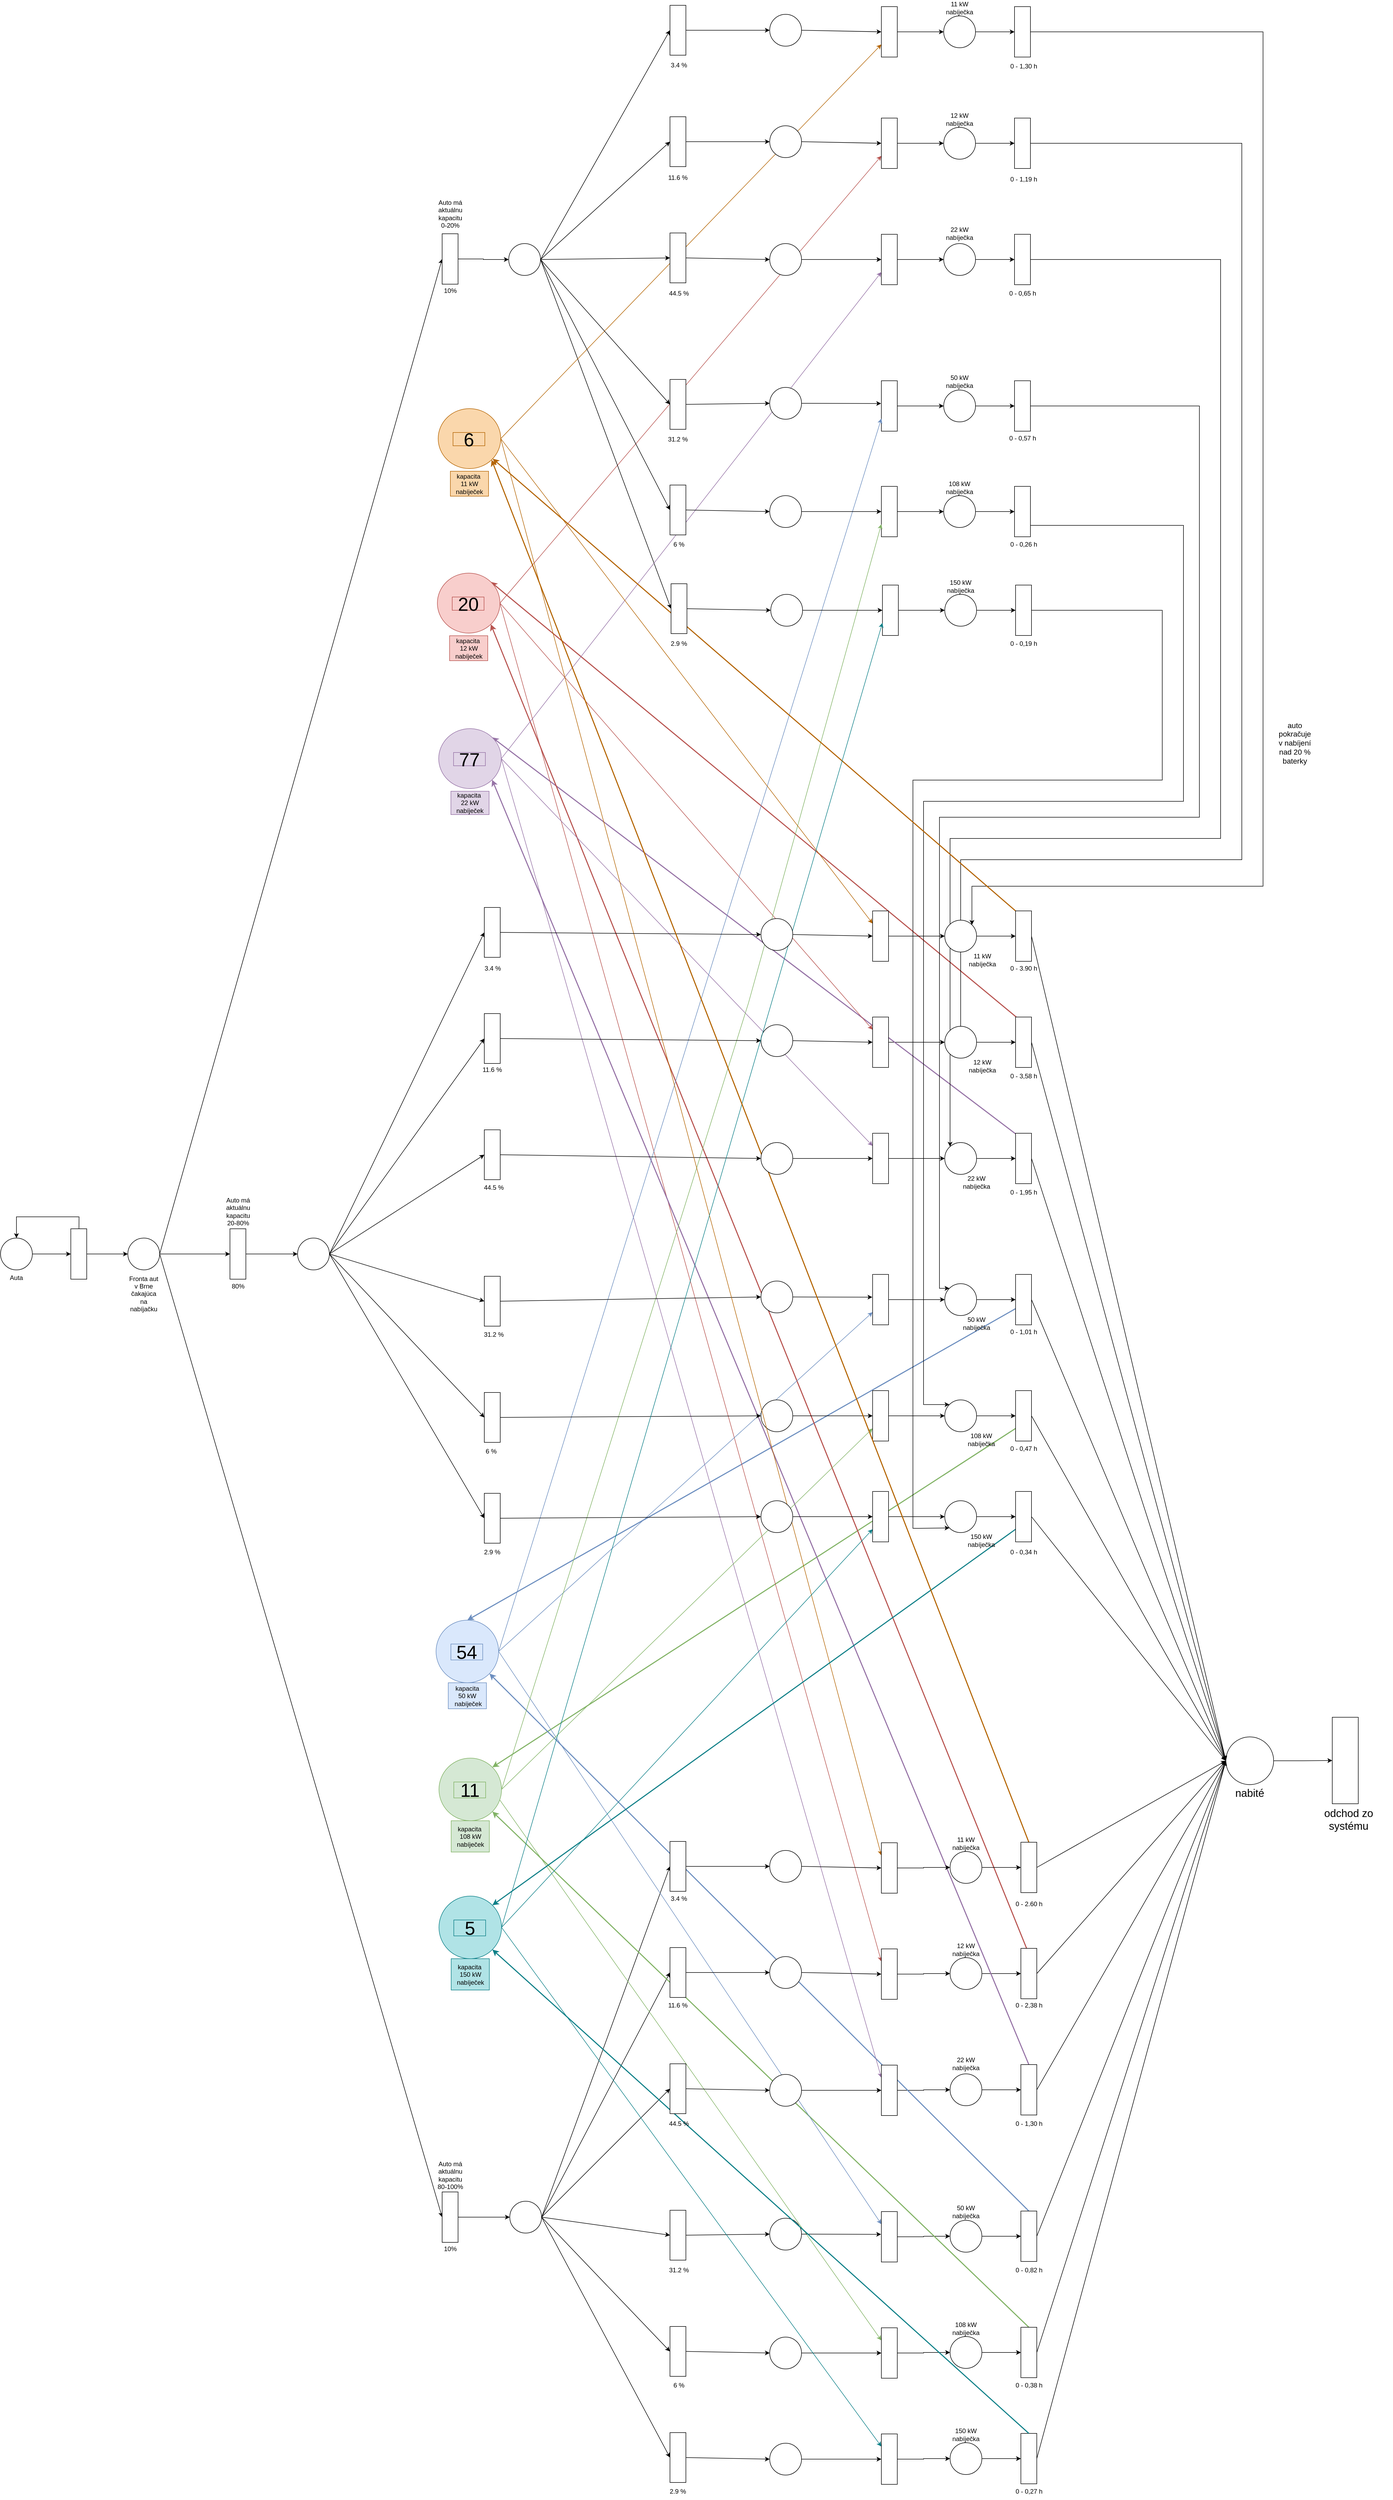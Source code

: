 <mxfile version="24.9.0" pages="2">
  <diagram name="Page-1" id="imFHXEyTwjmKSMdX5b27">
    <mxGraphModel dx="5250" dy="5185" grid="1" gridSize="10" guides="1" tooltips="1" connect="1" arrows="1" fold="1" page="1" pageScale="1" pageWidth="1920" pageHeight="1200" math="0" shadow="0">
      <root>
        <mxCell id="0" />
        <mxCell id="1" parent="0" />
        <mxCell id="hVdwgTMXwn0eozp2v96i-5" style="edgeStyle=orthogonalEdgeStyle;rounded=0;orthogonalLoop=1;jettySize=auto;html=1;exitX=1;exitY=0.5;exitDx=0;exitDy=0;entryX=0.5;entryY=1;entryDx=0;entryDy=0;" parent="1" source="hVdwgTMXwn0eozp2v96i-1" target="hVdwgTMXwn0eozp2v96i-3" edge="1">
          <mxGeometry relative="1" as="geometry" />
        </mxCell>
        <mxCell id="hVdwgTMXwn0eozp2v96i-1" value="" style="ellipse;whiteSpace=wrap;html=1;aspect=fixed;" parent="1" vertex="1">
          <mxGeometry x="330" y="753" width="60" height="60" as="geometry" />
        </mxCell>
        <mxCell id="hVdwgTMXwn0eozp2v96i-13" style="rounded=0;orthogonalLoop=1;jettySize=auto;html=1;exitX=0.5;exitY=0;exitDx=0;exitDy=0;entryX=0;entryY=0.5;entryDx=0;entryDy=0;" parent="1" source="hVdwgTMXwn0eozp2v96i-3" target="hVdwgTMXwn0eozp2v96i-11" edge="1">
          <mxGeometry relative="1" as="geometry" />
        </mxCell>
        <mxCell id="hVdwgTMXwn0eozp2v96i-3" value="" style="rounded=0;whiteSpace=wrap;html=1;rotation=90;" parent="1" vertex="1">
          <mxGeometry x="430" y="768" width="95" height="30" as="geometry" />
        </mxCell>
        <mxCell id="hVdwgTMXwn0eozp2v96i-7" value="" style="endArrow=classic;html=1;rounded=0;" parent="1" source="hVdwgTMXwn0eozp2v96i-3" edge="1">
          <mxGeometry width="50" height="50" relative="1" as="geometry">
            <mxPoint x="478" y="733" as="sourcePoint" />
            <mxPoint x="360" y="753" as="targetPoint" />
            <Array as="points">
              <mxPoint x="478" y="713" />
              <mxPoint x="360" y="713" />
            </Array>
          </mxGeometry>
        </mxCell>
        <mxCell id="hVdwgTMXwn0eozp2v96i-9" value="Auta" style="text;html=1;align=center;verticalAlign=middle;whiteSpace=wrap;rounded=0;" parent="1" vertex="1">
          <mxGeometry x="330" y="813" width="60" height="30" as="geometry" />
        </mxCell>
        <mxCell id="hVdwgTMXwn0eozp2v96i-19" style="rounded=0;orthogonalLoop=1;jettySize=auto;html=1;exitX=1;exitY=0.5;exitDx=0;exitDy=0;entryX=0.5;entryY=1;entryDx=0;entryDy=0;" parent="1" source="hVdwgTMXwn0eozp2v96i-11" target="hVdwgTMXwn0eozp2v96i-16" edge="1">
          <mxGeometry relative="1" as="geometry" />
        </mxCell>
        <mxCell id="hVdwgTMXwn0eozp2v96i-20" style="rounded=0;orthogonalLoop=1;jettySize=auto;html=1;exitX=1;exitY=0.5;exitDx=0;exitDy=0;entryX=0.5;entryY=1;entryDx=0;entryDy=0;" parent="1" source="hVdwgTMXwn0eozp2v96i-11" target="hVdwgTMXwn0eozp2v96i-17" edge="1">
          <mxGeometry relative="1" as="geometry" />
        </mxCell>
        <mxCell id="hVdwgTMXwn0eozp2v96i-21" style="rounded=0;orthogonalLoop=1;jettySize=auto;html=1;exitX=1;exitY=0.5;exitDx=0;exitDy=0;entryX=0.5;entryY=1;entryDx=0;entryDy=0;" parent="1" source="hVdwgTMXwn0eozp2v96i-11" target="hVdwgTMXwn0eozp2v96i-18" edge="1">
          <mxGeometry relative="1" as="geometry" />
        </mxCell>
        <mxCell id="hVdwgTMXwn0eozp2v96i-11" value="" style="ellipse;whiteSpace=wrap;html=1;aspect=fixed;" parent="1" vertex="1">
          <mxGeometry x="570" y="753" width="60" height="60" as="geometry" />
        </mxCell>
        <mxCell id="hVdwgTMXwn0eozp2v96i-15" value="Fronta aut v Brne čakajúca na nabíjačku" style="text;html=1;align=center;verticalAlign=middle;whiteSpace=wrap;rounded=0;" parent="1" vertex="1">
          <mxGeometry x="570" y="813" width="60" height="90" as="geometry" />
        </mxCell>
        <mxCell id="hVdwgTMXwn0eozp2v96i-31" style="edgeStyle=orthogonalEdgeStyle;rounded=0;orthogonalLoop=1;jettySize=auto;html=1;exitX=0.5;exitY=0;exitDx=0;exitDy=0;entryX=0;entryY=0.5;entryDx=0;entryDy=0;" parent="1" source="hVdwgTMXwn0eozp2v96i-16" target="hVdwgTMXwn0eozp2v96i-101" edge="1">
          <mxGeometry relative="1" as="geometry">
            <mxPoint x="1290" y="-1092" as="targetPoint" />
          </mxGeometry>
        </mxCell>
        <mxCell id="hVdwgTMXwn0eozp2v96i-16" value="" style="rounded=0;whiteSpace=wrap;html=1;rotation=90;" parent="1" vertex="1">
          <mxGeometry x="1130" y="-1107" width="95" height="30" as="geometry" />
        </mxCell>
        <mxCell id="hVdwgTMXwn0eozp2v96i-29" style="edgeStyle=orthogonalEdgeStyle;rounded=0;orthogonalLoop=1;jettySize=auto;html=1;exitX=0.5;exitY=0;exitDx=0;exitDy=0;entryX=0;entryY=0.5;entryDx=0;entryDy=0;" parent="1" source="hVdwgTMXwn0eozp2v96i-17" target="hVdwgTMXwn0eozp2v96i-28" edge="1">
          <mxGeometry relative="1" as="geometry" />
        </mxCell>
        <mxCell id="hVdwgTMXwn0eozp2v96i-17" value="" style="rounded=0;whiteSpace=wrap;html=1;rotation=90;" parent="1" vertex="1">
          <mxGeometry x="730" y="768" width="95" height="30" as="geometry" />
        </mxCell>
        <mxCell id="hVdwgTMXwn0eozp2v96i-33" style="edgeStyle=orthogonalEdgeStyle;rounded=0;orthogonalLoop=1;jettySize=auto;html=1;exitX=0.5;exitY=0;exitDx=0;exitDy=0;entryX=0;entryY=0.5;entryDx=0;entryDy=0;" parent="1" source="hVdwgTMXwn0eozp2v96i-18" target="hVdwgTMXwn0eozp2v96i-164" edge="1">
          <mxGeometry relative="1" as="geometry">
            <mxPoint x="1290" y="2598.0" as="targetPoint" />
          </mxGeometry>
        </mxCell>
        <mxCell id="hVdwgTMXwn0eozp2v96i-18" value="" style="rounded=0;whiteSpace=wrap;html=1;rotation=90;" parent="1" vertex="1">
          <mxGeometry x="1130" y="2583" width="95" height="30" as="geometry" />
        </mxCell>
        <mxCell id="hVdwgTMXwn0eozp2v96i-22" value="10%" style="text;html=1;align=center;verticalAlign=middle;whiteSpace=wrap;rounded=0;" parent="1" vertex="1">
          <mxGeometry x="1157.5" y="-1047" width="40" height="30" as="geometry" />
        </mxCell>
        <mxCell id="hVdwgTMXwn0eozp2v96i-23" value="80%" style="text;html=1;align=center;verticalAlign=middle;whiteSpace=wrap;rounded=0;" parent="1" vertex="1">
          <mxGeometry x="758" y="829" width="40" height="30" as="geometry" />
        </mxCell>
        <mxCell id="hVdwgTMXwn0eozp2v96i-24" value="10%" style="text;html=1;align=center;verticalAlign=middle;whiteSpace=wrap;rounded=0;" parent="1" vertex="1">
          <mxGeometry x="1157.5" y="2643" width="40" height="30" as="geometry" />
        </mxCell>
        <mxCell id="hVdwgTMXwn0eozp2v96i-25" value="Auto má aktuálnu kapacitu 0-20%" style="text;html=1;align=center;verticalAlign=middle;whiteSpace=wrap;rounded=0;" parent="1" vertex="1">
          <mxGeometry x="1147.5" y="-1207" width="60" height="60" as="geometry" />
        </mxCell>
        <mxCell id="hVdwgTMXwn0eozp2v96i-26" value="Auto má aktuálnu kapacitu 20-80%" style="text;html=1;align=center;verticalAlign=middle;whiteSpace=wrap;rounded=0;" parent="1" vertex="1">
          <mxGeometry x="748" y="673" width="60" height="60" as="geometry" />
        </mxCell>
        <mxCell id="hVdwgTMXwn0eozp2v96i-27" value="Auto má aktuálnu kapacitu 80-100%" style="text;html=1;align=center;verticalAlign=middle;whiteSpace=wrap;rounded=0;" parent="1" vertex="1">
          <mxGeometry x="1148" y="2489" width="60" height="60" as="geometry" />
        </mxCell>
        <mxCell id="Ne4zD6o56oPT8uHqeSny-9" style="edgeStyle=none;rounded=0;orthogonalLoop=1;jettySize=auto;html=1;exitX=1;exitY=0.5;exitDx=0;exitDy=0;entryX=0.5;entryY=1;entryDx=0;entryDy=0;" parent="1" source="hVdwgTMXwn0eozp2v96i-28" target="Ne4zD6o56oPT8uHqeSny-3" edge="1">
          <mxGeometry relative="1" as="geometry" />
        </mxCell>
        <mxCell id="Ne4zD6o56oPT8uHqeSny-10" style="edgeStyle=none;rounded=0;orthogonalLoop=1;jettySize=auto;html=1;exitX=1;exitY=0.5;exitDx=0;exitDy=0;entryX=0.5;entryY=1;entryDx=0;entryDy=0;" parent="1" source="hVdwgTMXwn0eozp2v96i-28" target="Ne4zD6o56oPT8uHqeSny-4" edge="1">
          <mxGeometry relative="1" as="geometry" />
        </mxCell>
        <mxCell id="Ne4zD6o56oPT8uHqeSny-11" style="edgeStyle=none;rounded=0;orthogonalLoop=1;jettySize=auto;html=1;exitX=1;exitY=0.5;exitDx=0;exitDy=0;entryX=0.5;entryY=1;entryDx=0;entryDy=0;" parent="1" source="hVdwgTMXwn0eozp2v96i-28" target="Ne4zD6o56oPT8uHqeSny-1" edge="1">
          <mxGeometry relative="1" as="geometry" />
        </mxCell>
        <mxCell id="Ne4zD6o56oPT8uHqeSny-12" style="edgeStyle=none;rounded=0;orthogonalLoop=1;jettySize=auto;html=1;exitX=1;exitY=0.5;exitDx=0;exitDy=0;entryX=0.5;entryY=1;entryDx=0;entryDy=0;" parent="1" source="hVdwgTMXwn0eozp2v96i-28" target="Ne4zD6o56oPT8uHqeSny-2" edge="1">
          <mxGeometry relative="1" as="geometry" />
        </mxCell>
        <mxCell id="6HQXh_pFPckdDbp-CF7b-43" style="edgeStyle=none;rounded=0;orthogonalLoop=1;jettySize=auto;html=1;exitX=1;exitY=0.5;exitDx=0;exitDy=0;entryX=0.5;entryY=1;entryDx=0;entryDy=0;" edge="1" parent="1" source="hVdwgTMXwn0eozp2v96i-28" target="6HQXh_pFPckdDbp-CF7b-38">
          <mxGeometry relative="1" as="geometry" />
        </mxCell>
        <mxCell id="6HQXh_pFPckdDbp-CF7b-55" style="edgeStyle=none;rounded=0;orthogonalLoop=1;jettySize=auto;html=1;exitX=1;exitY=0.5;exitDx=0;exitDy=0;entryX=0.5;entryY=1;entryDx=0;entryDy=0;" edge="1" parent="1" source="hVdwgTMXwn0eozp2v96i-28" target="6HQXh_pFPckdDbp-CF7b-51">
          <mxGeometry relative="1" as="geometry" />
        </mxCell>
        <mxCell id="hVdwgTMXwn0eozp2v96i-28" value="" style="ellipse;whiteSpace=wrap;html=1;aspect=fixed;" parent="1" vertex="1">
          <mxGeometry x="890" y="753" width="60" height="60" as="geometry" />
        </mxCell>
        <mxCell id="hVdwgTMXwn0eozp2v96i-67" style="edgeStyle=orthogonalEdgeStyle;rounded=0;orthogonalLoop=1;jettySize=auto;html=1;exitX=0.5;exitY=0;exitDx=0;exitDy=0;entryX=0;entryY=0.5;entryDx=0;entryDy=0;" parent="1" source="Ne4zD6o56oPT8uHqeSny-13" target="hVdwgTMXwn0eozp2v96i-51" edge="1">
          <mxGeometry relative="1" as="geometry">
            <mxPoint x="2022.5" y="869" as="sourcePoint" />
          </mxGeometry>
        </mxCell>
        <mxCell id="hVdwgTMXwn0eozp2v96i-69" style="edgeStyle=orthogonalEdgeStyle;rounded=0;orthogonalLoop=1;jettySize=auto;html=1;exitX=0.5;exitY=0;exitDx=0;exitDy=0;" parent="1" source="Ne4zD6o56oPT8uHqeSny-14" target="hVdwgTMXwn0eozp2v96i-52" edge="1">
          <mxGeometry relative="1" as="geometry">
            <mxPoint x="2022.5" y="1088" as="sourcePoint" />
          </mxGeometry>
        </mxCell>
        <mxCell id="hVdwgTMXwn0eozp2v96i-63" style="edgeStyle=orthogonalEdgeStyle;rounded=0;orthogonalLoop=1;jettySize=auto;html=1;exitX=0.5;exitY=0;exitDx=0;exitDy=0;" parent="1" source="Ne4zD6o56oPT8uHqeSny-15" target="hVdwgTMXwn0eozp2v96i-55" edge="1">
          <mxGeometry relative="1" as="geometry">
            <mxPoint x="2022.5" y="384" as="sourcePoint" />
          </mxGeometry>
        </mxCell>
        <mxCell id="hVdwgTMXwn0eozp2v96i-65" style="edgeStyle=orthogonalEdgeStyle;rounded=0;orthogonalLoop=1;jettySize=auto;html=1;exitX=0.5;exitY=0;exitDx=0;exitDy=0;" parent="1" source="Ne4zD6o56oPT8uHqeSny-16" target="hVdwgTMXwn0eozp2v96i-56" edge="1">
          <mxGeometry relative="1" as="geometry">
            <mxPoint x="2022.5" y="603" as="sourcePoint" />
          </mxGeometry>
        </mxCell>
        <mxCell id="hVdwgTMXwn0eozp2v96i-68" style="edgeStyle=orthogonalEdgeStyle;rounded=0;orthogonalLoop=1;jettySize=auto;html=1;exitX=1;exitY=0.5;exitDx=0;exitDy=0;" parent="1" source="hVdwgTMXwn0eozp2v96i-51" target="hVdwgTMXwn0eozp2v96i-53" edge="1">
          <mxGeometry relative="1" as="geometry" />
        </mxCell>
        <mxCell id="hVdwgTMXwn0eozp2v96i-70" style="edgeStyle=orthogonalEdgeStyle;rounded=0;orthogonalLoop=1;jettySize=auto;html=1;exitX=1;exitY=0.5;exitDx=0;exitDy=0;entryX=0.5;entryY=1;entryDx=0;entryDy=0;" parent="1" source="hVdwgTMXwn0eozp2v96i-52" target="hVdwgTMXwn0eozp2v96i-54" edge="1">
          <mxGeometry relative="1" as="geometry" />
        </mxCell>
        <mxCell id="hVdwgTMXwn0eozp2v96i-52" value="" style="ellipse;whiteSpace=wrap;html=1;aspect=fixed;" parent="1" vertex="1">
          <mxGeometry x="2110" y="1058" width="60" height="60" as="geometry" />
        </mxCell>
        <mxCell id="hVdwgTMXwn0eozp2v96i-224" style="rounded=0;orthogonalLoop=1;jettySize=auto;html=1;exitX=0.5;exitY=0;exitDx=0;exitDy=0;entryX=0;entryY=0.5;entryDx=0;entryDy=0;" parent="1" source="hVdwgTMXwn0eozp2v96i-53" target="hVdwgTMXwn0eozp2v96i-219" edge="1">
          <mxGeometry relative="1" as="geometry">
            <mxPoint x="2640" y="1163" as="targetPoint" />
          </mxGeometry>
        </mxCell>
        <mxCell id="CMwm_mQ0izCvLeI7IXAa-15" style="edgeStyle=none;rounded=0;orthogonalLoop=1;jettySize=auto;html=1;exitX=0.5;exitY=0;exitDx=0;exitDy=0;entryX=0.5;entryY=0;entryDx=0;entryDy=0;fillColor=#dae8fc;strokeColor=#6c8ebf;strokeWidth=2;" parent="1" source="hVdwgTMXwn0eozp2v96i-53" target="hVdwgTMXwn0eozp2v96i-212" edge="1">
          <mxGeometry relative="1" as="geometry" />
        </mxCell>
        <mxCell id="hVdwgTMXwn0eozp2v96i-53" value="" style="rounded=0;whiteSpace=wrap;html=1;rotation=90;" parent="1" vertex="1">
          <mxGeometry x="2211" y="854" width="95" height="30" as="geometry" />
        </mxCell>
        <mxCell id="hVdwgTMXwn0eozp2v96i-225" style="rounded=0;orthogonalLoop=1;jettySize=auto;html=1;exitX=0.5;exitY=0;exitDx=0;exitDy=0;entryX=0;entryY=0.5;entryDx=0;entryDy=0;" parent="1" source="hVdwgTMXwn0eozp2v96i-54" target="hVdwgTMXwn0eozp2v96i-219" edge="1">
          <mxGeometry relative="1" as="geometry" />
        </mxCell>
        <mxCell id="CMwm_mQ0izCvLeI7IXAa-16" style="edgeStyle=none;rounded=0;orthogonalLoop=1;jettySize=auto;html=1;exitX=0.75;exitY=1;exitDx=0;exitDy=0;entryX=1;entryY=0;entryDx=0;entryDy=0;fillColor=#d5e8d4;strokeColor=#82b366;strokeWidth=2;" parent="1" source="hVdwgTMXwn0eozp2v96i-54" target="hVdwgTMXwn0eozp2v96i-215" edge="1">
          <mxGeometry relative="1" as="geometry" />
        </mxCell>
        <mxCell id="hVdwgTMXwn0eozp2v96i-54" value="" style="rounded=0;whiteSpace=wrap;html=1;rotation=90;" parent="1" vertex="1">
          <mxGeometry x="2211" y="1073" width="95" height="30" as="geometry" />
        </mxCell>
        <mxCell id="hVdwgTMXwn0eozp2v96i-64" style="edgeStyle=orthogonalEdgeStyle;rounded=0;orthogonalLoop=1;jettySize=auto;html=1;exitX=1;exitY=0.5;exitDx=0;exitDy=0;" parent="1" source="hVdwgTMXwn0eozp2v96i-55" target="hVdwgTMXwn0eozp2v96i-57" edge="1">
          <mxGeometry relative="1" as="geometry" />
        </mxCell>
        <mxCell id="hVdwgTMXwn0eozp2v96i-66" style="edgeStyle=orthogonalEdgeStyle;rounded=0;orthogonalLoop=1;jettySize=auto;html=1;exitX=1;exitY=0.5;exitDx=0;exitDy=0;" parent="1" source="hVdwgTMXwn0eozp2v96i-56" target="hVdwgTMXwn0eozp2v96i-58" edge="1">
          <mxGeometry relative="1" as="geometry" />
        </mxCell>
        <mxCell id="hVdwgTMXwn0eozp2v96i-222" style="rounded=0;orthogonalLoop=1;jettySize=auto;html=1;exitX=0.5;exitY=0;exitDx=0;exitDy=0;entryX=0;entryY=0.5;entryDx=0;entryDy=0;" parent="1" source="hVdwgTMXwn0eozp2v96i-57" target="hVdwgTMXwn0eozp2v96i-219" edge="1">
          <mxGeometry relative="1" as="geometry" />
        </mxCell>
        <mxCell id="CMwm_mQ0izCvLeI7IXAa-13" style="edgeStyle=none;rounded=0;orthogonalLoop=1;jettySize=auto;html=1;exitX=0.25;exitY=0;exitDx=0;exitDy=0;entryX=1;entryY=0;entryDx=0;entryDy=0;strokeWidth=2;fillColor=#f8cecc;strokeColor=#b85450;" parent="1" source="hVdwgTMXwn0eozp2v96i-57" target="hVdwgTMXwn0eozp2v96i-79" edge="1">
          <mxGeometry relative="1" as="geometry" />
        </mxCell>
        <mxCell id="hVdwgTMXwn0eozp2v96i-57" value="" style="rounded=0;whiteSpace=wrap;html=1;rotation=90;" parent="1" vertex="1">
          <mxGeometry x="2211" y="369" width="95" height="30" as="geometry" />
        </mxCell>
        <mxCell id="hVdwgTMXwn0eozp2v96i-223" style="rounded=0;orthogonalLoop=1;jettySize=auto;html=1;exitX=0.5;exitY=0;exitDx=0;exitDy=0;entryX=0;entryY=0.5;entryDx=0;entryDy=0;" parent="1" source="hVdwgTMXwn0eozp2v96i-58" target="hVdwgTMXwn0eozp2v96i-219" edge="1">
          <mxGeometry relative="1" as="geometry">
            <mxPoint x="2630" y="1163.0" as="targetPoint" />
          </mxGeometry>
        </mxCell>
        <mxCell id="CMwm_mQ0izCvLeI7IXAa-14" style="edgeStyle=none;rounded=0;orthogonalLoop=1;jettySize=auto;html=1;exitX=0.25;exitY=0;exitDx=0;exitDy=0;entryX=1;entryY=0;entryDx=0;entryDy=0;fillColor=#e1d5e7;strokeColor=#9673a6;strokeWidth=2;" parent="1" source="hVdwgTMXwn0eozp2v96i-58" target="hVdwgTMXwn0eozp2v96i-209" edge="1">
          <mxGeometry relative="1" as="geometry" />
        </mxCell>
        <mxCell id="hVdwgTMXwn0eozp2v96i-58" value="" style="rounded=0;whiteSpace=wrap;html=1;rotation=90;" parent="1" vertex="1">
          <mxGeometry x="2211" y="588" width="95" height="30" as="geometry" />
        </mxCell>
        <mxCell id="hVdwgTMXwn0eozp2v96i-72" value="22 kW nabíječka" style="text;html=1;align=center;verticalAlign=middle;whiteSpace=wrap;rounded=0;" parent="1" vertex="1">
          <mxGeometry x="2140" y="633" width="60" height="30" as="geometry" />
        </mxCell>
        <mxCell id="hVdwgTMXwn0eozp2v96i-73" value="50 kW nabíječka" style="text;html=1;align=center;verticalAlign=middle;whiteSpace=wrap;rounded=0;" parent="1" vertex="1">
          <mxGeometry x="2140" y="899" width="60" height="30" as="geometry" />
        </mxCell>
        <mxCell id="hVdwgTMXwn0eozp2v96i-74" value="108 kW nabíječka" style="text;html=1;align=center;verticalAlign=middle;whiteSpace=wrap;rounded=0;" parent="1" vertex="1">
          <mxGeometry x="2149" y="1118" width="60" height="30" as="geometry" />
        </mxCell>
        <mxCell id="CMwm_mQ0izCvLeI7IXAa-1" style="edgeStyle=none;rounded=0;orthogonalLoop=1;jettySize=auto;html=1;exitX=1;exitY=0.5;exitDx=0;exitDy=0;entryX=0.75;entryY=1;entryDx=0;entryDy=0;fillColor=#f8cecc;strokeColor=#b85450;" parent="1" source="hVdwgTMXwn0eozp2v96i-79" target="hVdwgTMXwn0eozp2v96i-119" edge="1">
          <mxGeometry relative="1" as="geometry">
            <mxPoint x="2005" y="-1365" as="targetPoint" />
          </mxGeometry>
        </mxCell>
        <mxCell id="CMwm_mQ0izCvLeI7IXAa-3" style="edgeStyle=none;rounded=0;orthogonalLoop=1;jettySize=auto;html=1;exitX=1;exitY=0.5;exitDx=0;exitDy=0;entryX=0.25;entryY=1;entryDx=0;entryDy=0;fillColor=#f8cecc;strokeColor=#b85450;" parent="1" source="hVdwgTMXwn0eozp2v96i-79" target="Ne4zD6o56oPT8uHqeSny-41" edge="1">
          <mxGeometry relative="1" as="geometry">
            <mxPoint x="2002.5" y="1465.25" as="targetPoint" />
          </mxGeometry>
        </mxCell>
        <mxCell id="Ne4zD6o56oPT8uHqeSny-35" style="edgeStyle=none;rounded=0;orthogonalLoop=1;jettySize=auto;html=1;exitX=1;exitY=0.5;exitDx=0;exitDy=0;entryX=0.25;entryY=1;entryDx=0;entryDy=0;fillColor=#f8cecc;strokeColor=#b85450;" parent="1" source="hVdwgTMXwn0eozp2v96i-79" target="Ne4zD6o56oPT8uHqeSny-15" edge="1">
          <mxGeometry relative="1" as="geometry" />
        </mxCell>
        <mxCell id="hVdwgTMXwn0eozp2v96i-79" value="" style="ellipse;whiteSpace=wrap;html=1;aspect=fixed;fillColor=#f8cecc;strokeColor=#b85450;" parent="1" vertex="1">
          <mxGeometry x="1153.5" y="-500" width="118" height="113" as="geometry" />
        </mxCell>
        <mxCell id="hVdwgTMXwn0eozp2v96i-87" value="&lt;font style=&quot;font-size: 35px;&quot;&gt;20&lt;/font&gt;" style="text;html=1;align=center;verticalAlign=middle;whiteSpace=wrap;rounded=0;fillColor=#f8cecc;strokeColor=#b85450;" parent="1" vertex="1">
          <mxGeometry x="1181.5" y="-455" width="60" height="25" as="geometry" />
        </mxCell>
        <mxCell id="hVdwgTMXwn0eozp2v96i-95" value="kapacita&amp;nbsp;&lt;div&gt;12 kW&lt;/div&gt;&lt;div&gt;nabíječek&lt;/div&gt;" style="text;html=1;align=center;verticalAlign=middle;whiteSpace=wrap;rounded=0;fillColor=#f8cecc;strokeColor=#b85450;" parent="1" vertex="1">
          <mxGeometry x="1176.5" y="-382" width="72" height="47" as="geometry" />
        </mxCell>
        <mxCell id="DUZmrAGYnQG1LHZdkdyr-12" style="edgeStyle=none;rounded=0;orthogonalLoop=1;jettySize=auto;html=1;exitX=1;exitY=0.5;exitDx=0;exitDy=0;entryX=0.5;entryY=1;entryDx=0;entryDy=0;" parent="1" source="hVdwgTMXwn0eozp2v96i-101" target="DUZmrAGYnQG1LHZdkdyr-5" edge="1">
          <mxGeometry relative="1" as="geometry" />
        </mxCell>
        <mxCell id="DUZmrAGYnQG1LHZdkdyr-13" style="edgeStyle=none;rounded=0;orthogonalLoop=1;jettySize=auto;html=1;exitX=1;exitY=0.5;exitDx=0;exitDy=0;entryX=0.5;entryY=1;entryDx=0;entryDy=0;" parent="1" source="hVdwgTMXwn0eozp2v96i-101" target="DUZmrAGYnQG1LHZdkdyr-6" edge="1">
          <mxGeometry relative="1" as="geometry" />
        </mxCell>
        <mxCell id="6HQXh_pFPckdDbp-CF7b-13" style="rounded=0;orthogonalLoop=1;jettySize=auto;html=1;exitX=1;exitY=0.5;exitDx=0;exitDy=0;entryX=0.5;entryY=1;entryDx=0;entryDy=0;" edge="1" parent="1" source="hVdwgTMXwn0eozp2v96i-101" target="6HQXh_pFPckdDbp-CF7b-9">
          <mxGeometry relative="1" as="geometry" />
        </mxCell>
        <mxCell id="6HQXh_pFPckdDbp-CF7b-30" style="edgeStyle=none;rounded=0;orthogonalLoop=1;jettySize=auto;html=1;exitX=1;exitY=0.5;exitDx=0;exitDy=0;entryX=0.5;entryY=1;entryDx=0;entryDy=0;" edge="1" parent="1" source="hVdwgTMXwn0eozp2v96i-101" target="6HQXh_pFPckdDbp-CF7b-27">
          <mxGeometry relative="1" as="geometry" />
        </mxCell>
        <mxCell id="hVdwgTMXwn0eozp2v96i-101" value="" style="ellipse;whiteSpace=wrap;html=1;aspect=fixed;" parent="1" vertex="1">
          <mxGeometry x="1288" y="-1121" width="60" height="60" as="geometry" />
        </mxCell>
        <mxCell id="hVdwgTMXwn0eozp2v96i-111" style="edgeStyle=orthogonalEdgeStyle;rounded=0;orthogonalLoop=1;jettySize=auto;html=1;exitX=0.5;exitY=0;exitDx=0;exitDy=0;entryX=0;entryY=0.5;entryDx=0;entryDy=0;" parent="1" source="hVdwgTMXwn0eozp2v96i-112" target="hVdwgTMXwn0eozp2v96i-123" edge="1">
          <mxGeometry relative="1" as="geometry" />
        </mxCell>
        <mxCell id="hVdwgTMXwn0eozp2v96i-112" value="" style="rounded=0;whiteSpace=wrap;html=1;rotation=90;" parent="1" vertex="1">
          <mxGeometry x="1958" y="-830" width="95" height="30" as="geometry" />
        </mxCell>
        <mxCell id="hVdwgTMXwn0eozp2v96i-113" style="edgeStyle=orthogonalEdgeStyle;rounded=0;orthogonalLoop=1;jettySize=auto;html=1;exitX=0.5;exitY=0;exitDx=0;exitDy=0;" parent="1" source="hVdwgTMXwn0eozp2v96i-114" target="hVdwgTMXwn0eozp2v96i-125" edge="1">
          <mxGeometry relative="1" as="geometry" />
        </mxCell>
        <mxCell id="hVdwgTMXwn0eozp2v96i-114" value="" style="rounded=0;whiteSpace=wrap;html=1;rotation=90;" parent="1" vertex="1">
          <mxGeometry x="1958" y="-631" width="95" height="30" as="geometry" />
        </mxCell>
        <mxCell id="hVdwgTMXwn0eozp2v96i-118" style="edgeStyle=orthogonalEdgeStyle;rounded=0;orthogonalLoop=1;jettySize=auto;html=1;exitX=0.5;exitY=0;exitDx=0;exitDy=0;" parent="1" source="hVdwgTMXwn0eozp2v96i-119" target="hVdwgTMXwn0eozp2v96i-131" edge="1">
          <mxGeometry relative="1" as="geometry" />
        </mxCell>
        <mxCell id="hVdwgTMXwn0eozp2v96i-119" value="" style="rounded=0;whiteSpace=wrap;html=1;rotation=90;" parent="1" vertex="1">
          <mxGeometry x="1958" y="-1325" width="95" height="30" as="geometry" />
        </mxCell>
        <mxCell id="hVdwgTMXwn0eozp2v96i-120" style="edgeStyle=orthogonalEdgeStyle;rounded=0;orthogonalLoop=1;jettySize=auto;html=1;exitX=0.5;exitY=0;exitDx=0;exitDy=0;" parent="1" source="hVdwgTMXwn0eozp2v96i-121" target="hVdwgTMXwn0eozp2v96i-133" edge="1">
          <mxGeometry relative="1" as="geometry" />
        </mxCell>
        <mxCell id="hVdwgTMXwn0eozp2v96i-121" value="" style="rounded=0;whiteSpace=wrap;html=1;rotation=90;" parent="1" vertex="1">
          <mxGeometry x="1958" y="-1106" width="95" height="30" as="geometry" />
        </mxCell>
        <mxCell id="hVdwgTMXwn0eozp2v96i-122" style="edgeStyle=orthogonalEdgeStyle;rounded=0;orthogonalLoop=1;jettySize=auto;html=1;exitX=1;exitY=0.5;exitDx=0;exitDy=0;" parent="1" source="hVdwgTMXwn0eozp2v96i-123" target="hVdwgTMXwn0eozp2v96i-127" edge="1">
          <mxGeometry relative="1" as="geometry" />
        </mxCell>
        <mxCell id="hVdwgTMXwn0eozp2v96i-123" value="" style="ellipse;whiteSpace=wrap;html=1;aspect=fixed;" parent="1" vertex="1">
          <mxGeometry x="2108" y="-845" width="60" height="60" as="geometry" />
        </mxCell>
        <mxCell id="hVdwgTMXwn0eozp2v96i-124" style="edgeStyle=orthogonalEdgeStyle;rounded=0;orthogonalLoop=1;jettySize=auto;html=1;exitX=1;exitY=0.5;exitDx=0;exitDy=0;entryX=0.5;entryY=1;entryDx=0;entryDy=0;" parent="1" source="hVdwgTMXwn0eozp2v96i-125" target="hVdwgTMXwn0eozp2v96i-129" edge="1">
          <mxGeometry relative="1" as="geometry" />
        </mxCell>
        <mxCell id="hVdwgTMXwn0eozp2v96i-125" value="" style="ellipse;whiteSpace=wrap;html=1;aspect=fixed;" parent="1" vertex="1">
          <mxGeometry x="2108" y="-646" width="60" height="60" as="geometry" />
        </mxCell>
        <mxCell id="Ne4zD6o56oPT8uHqeSny-31" style="edgeStyle=orthogonalEdgeStyle;rounded=0;orthogonalLoop=1;jettySize=auto;html=1;exitX=0.5;exitY=0;exitDx=0;exitDy=0;entryX=0;entryY=0;entryDx=0;entryDy=0;" parent="1" source="hVdwgTMXwn0eozp2v96i-127" target="hVdwgTMXwn0eozp2v96i-51" edge="1">
          <mxGeometry relative="1" as="geometry">
            <Array as="points">
              <mxPoint x="2590" y="-815" />
              <mxPoint x="2590" y="-40" />
              <mxPoint x="2100" y="-40" />
              <mxPoint x="2100" y="848" />
            </Array>
          </mxGeometry>
        </mxCell>
        <mxCell id="hVdwgTMXwn0eozp2v96i-127" value="" style="rounded=0;whiteSpace=wrap;html=1;rotation=90;" parent="1" vertex="1">
          <mxGeometry x="2209" y="-830" width="95" height="30" as="geometry" />
        </mxCell>
        <mxCell id="Ne4zD6o56oPT8uHqeSny-32" style="edgeStyle=orthogonalEdgeStyle;rounded=0;orthogonalLoop=1;jettySize=auto;html=1;exitX=0.5;exitY=0;exitDx=0;exitDy=0;entryX=0;entryY=0;entryDx=0;entryDy=0;" parent="1" target="hVdwgTMXwn0eozp2v96i-52" edge="1" source="hVdwgTMXwn0eozp2v96i-129">
          <mxGeometry relative="1" as="geometry">
            <mxPoint x="2251.5" y="-368" as="sourcePoint" />
            <mxPoint x="2098.787" y="824.787" as="targetPoint" />
            <Array as="points">
              <mxPoint x="2271" y="-596" />
              <mxPoint x="2252" y="-596" />
              <mxPoint x="2252" y="-590" />
              <mxPoint x="2560" y="-590" />
              <mxPoint x="2560" y="-70" />
              <mxPoint x="2070" y="-70" />
              <mxPoint x="2070" y="1067" />
            </Array>
          </mxGeometry>
        </mxCell>
        <mxCell id="hVdwgTMXwn0eozp2v96i-129" value="" style="rounded=0;whiteSpace=wrap;html=1;rotation=90;" parent="1" vertex="1">
          <mxGeometry x="2209" y="-631" width="95" height="30" as="geometry" />
        </mxCell>
        <mxCell id="hVdwgTMXwn0eozp2v96i-130" style="edgeStyle=orthogonalEdgeStyle;rounded=0;orthogonalLoop=1;jettySize=auto;html=1;exitX=1;exitY=0.5;exitDx=0;exitDy=0;" parent="1" source="hVdwgTMXwn0eozp2v96i-131" target="hVdwgTMXwn0eozp2v96i-135" edge="1">
          <mxGeometry relative="1" as="geometry" />
        </mxCell>
        <mxCell id="hVdwgTMXwn0eozp2v96i-131" value="" style="ellipse;whiteSpace=wrap;html=1;aspect=fixed;" parent="1" vertex="1">
          <mxGeometry x="2108" y="-1340" width="60" height="60" as="geometry" />
        </mxCell>
        <mxCell id="hVdwgTMXwn0eozp2v96i-132" style="edgeStyle=orthogonalEdgeStyle;rounded=0;orthogonalLoop=1;jettySize=auto;html=1;exitX=1;exitY=0.5;exitDx=0;exitDy=0;" parent="1" source="hVdwgTMXwn0eozp2v96i-133" target="hVdwgTMXwn0eozp2v96i-137" edge="1">
          <mxGeometry relative="1" as="geometry" />
        </mxCell>
        <mxCell id="hVdwgTMXwn0eozp2v96i-133" value="" style="ellipse;whiteSpace=wrap;html=1;aspect=fixed;" parent="1" vertex="1">
          <mxGeometry x="2108" y="-1121" width="60" height="60" as="geometry" />
        </mxCell>
        <mxCell id="Ne4zD6o56oPT8uHqeSny-29" style="edgeStyle=orthogonalEdgeStyle;rounded=0;orthogonalLoop=1;jettySize=auto;html=1;exitX=0.5;exitY=0;exitDx=0;exitDy=0;entryX=1;entryY=0;entryDx=0;entryDy=0;" parent="1" source="hVdwgTMXwn0eozp2v96i-135" target="hVdwgTMXwn0eozp2v96i-55" edge="1">
          <mxGeometry relative="1" as="geometry">
            <mxPoint x="2140" y="90" as="targetPoint" />
            <Array as="points">
              <mxPoint x="2670" y="-1310" />
              <mxPoint x="2670" y="40" />
              <mxPoint x="2140" y="40" />
              <mxPoint x="2140" y="363" />
            </Array>
          </mxGeometry>
        </mxCell>
        <mxCell id="hVdwgTMXwn0eozp2v96i-135" value="" style="rounded=0;whiteSpace=wrap;html=1;rotation=90;" parent="1" vertex="1">
          <mxGeometry x="2209" y="-1325" width="95" height="30" as="geometry" />
        </mxCell>
        <mxCell id="Ne4zD6o56oPT8uHqeSny-30" style="edgeStyle=orthogonalEdgeStyle;rounded=0;orthogonalLoop=1;jettySize=auto;html=1;exitX=0.5;exitY=0;exitDx=0;exitDy=0;" parent="1" source="hVdwgTMXwn0eozp2v96i-137" target="hVdwgTMXwn0eozp2v96i-56" edge="1">
          <mxGeometry relative="1" as="geometry">
            <Array as="points">
              <mxPoint x="2630" y="-1091" />
              <mxPoint x="2630" />
              <mxPoint x="2120" />
            </Array>
          </mxGeometry>
        </mxCell>
        <mxCell id="hVdwgTMXwn0eozp2v96i-137" value="" style="rounded=0;whiteSpace=wrap;html=1;rotation=90;" parent="1" vertex="1">
          <mxGeometry x="2209" y="-1106" width="95" height="30" as="geometry" />
        </mxCell>
        <mxCell id="hVdwgTMXwn0eozp2v96i-138" value="12 kW nabíječka" style="text;html=1;align=center;verticalAlign=middle;whiteSpace=wrap;rounded=0;" parent="1" vertex="1">
          <mxGeometry x="2108" y="-1370" width="60" height="30" as="geometry" />
        </mxCell>
        <mxCell id="hVdwgTMXwn0eozp2v96i-139" value="22 kW nabíječka" style="text;html=1;align=center;verticalAlign=middle;whiteSpace=wrap;rounded=0;" parent="1" vertex="1">
          <mxGeometry x="2108" y="-1155" width="60" height="30" as="geometry" />
        </mxCell>
        <mxCell id="hVdwgTMXwn0eozp2v96i-140" value="50 kW nabíječka" style="text;html=1;align=center;verticalAlign=middle;whiteSpace=wrap;rounded=0;" parent="1" vertex="1">
          <mxGeometry x="2108" y="-876" width="60" height="30" as="geometry" />
        </mxCell>
        <mxCell id="hVdwgTMXwn0eozp2v96i-141" value="108 kW nabíječka" style="text;html=1;align=center;verticalAlign=middle;whiteSpace=wrap;rounded=0;" parent="1" vertex="1">
          <mxGeometry x="2108" y="-676" width="60" height="30" as="geometry" />
        </mxCell>
        <mxCell id="Ne4zD6o56oPT8uHqeSny-63" style="edgeStyle=none;rounded=0;orthogonalLoop=1;jettySize=auto;html=1;exitX=1;exitY=0.5;exitDx=0;exitDy=0;entryX=0.5;entryY=1;entryDx=0;entryDy=0;" parent="1" source="hVdwgTMXwn0eozp2v96i-164" target="Ne4zD6o56oPT8uHqeSny-48" edge="1">
          <mxGeometry relative="1" as="geometry" />
        </mxCell>
        <mxCell id="Ne4zD6o56oPT8uHqeSny-64" style="edgeStyle=none;rounded=0;orthogonalLoop=1;jettySize=auto;html=1;exitX=1;exitY=0.5;exitDx=0;exitDy=0;entryX=0.5;entryY=1;entryDx=0;entryDy=0;" parent="1" source="hVdwgTMXwn0eozp2v96i-164" target="Ne4zD6o56oPT8uHqeSny-50" edge="1">
          <mxGeometry relative="1" as="geometry" />
        </mxCell>
        <mxCell id="Ne4zD6o56oPT8uHqeSny-65" style="edgeStyle=none;rounded=0;orthogonalLoop=1;jettySize=auto;html=1;exitX=1;exitY=0.5;exitDx=0;exitDy=0;entryX=0.5;entryY=1;entryDx=0;entryDy=0;" parent="1" source="hVdwgTMXwn0eozp2v96i-164" target="Ne4zD6o56oPT8uHqeSny-44" edge="1">
          <mxGeometry relative="1" as="geometry" />
        </mxCell>
        <mxCell id="Ne4zD6o56oPT8uHqeSny-66" style="edgeStyle=none;rounded=0;orthogonalLoop=1;jettySize=auto;html=1;exitX=1;exitY=0.5;exitDx=0;exitDy=0;entryX=0.5;entryY=1;entryDx=0;entryDy=0;" parent="1" source="hVdwgTMXwn0eozp2v96i-164" target="Ne4zD6o56oPT8uHqeSny-46" edge="1">
          <mxGeometry relative="1" as="geometry" />
        </mxCell>
        <mxCell id="6HQXh_pFPckdDbp-CF7b-90" style="edgeStyle=none;rounded=0;orthogonalLoop=1;jettySize=auto;html=1;exitX=1;exitY=0.5;exitDx=0;exitDy=0;entryX=0.5;entryY=1;entryDx=0;entryDy=0;" edge="1" parent="1" source="hVdwgTMXwn0eozp2v96i-164" target="6HQXh_pFPckdDbp-CF7b-74">
          <mxGeometry relative="1" as="geometry" />
        </mxCell>
        <mxCell id="6HQXh_pFPckdDbp-CF7b-91" style="edgeStyle=none;rounded=0;orthogonalLoop=1;jettySize=auto;html=1;exitX=1;exitY=0.5;exitDx=0;exitDy=0;entryX=0.5;entryY=1;entryDx=0;entryDy=0;" edge="1" parent="1" source="hVdwgTMXwn0eozp2v96i-164" target="6HQXh_pFPckdDbp-CF7b-86">
          <mxGeometry relative="1" as="geometry" />
        </mxCell>
        <mxCell id="hVdwgTMXwn0eozp2v96i-164" value="" style="ellipse;whiteSpace=wrap;html=1;aspect=fixed;" parent="1" vertex="1">
          <mxGeometry x="1290" y="2568" width="60" height="60" as="geometry" />
        </mxCell>
        <mxCell id="hVdwgTMXwn0eozp2v96i-174" style="edgeStyle=orthogonalEdgeStyle;rounded=0;orthogonalLoop=1;jettySize=auto;html=1;exitX=0.5;exitY=0;exitDx=0;exitDy=0;entryX=0;entryY=0.5;entryDx=0;entryDy=0;" parent="1" source="Ne4zD6o56oPT8uHqeSny-39" target="hVdwgTMXwn0eozp2v96i-186" edge="1">
          <mxGeometry relative="1" as="geometry">
            <mxPoint x="2032.5" y="2634" as="sourcePoint" />
          </mxGeometry>
        </mxCell>
        <mxCell id="hVdwgTMXwn0eozp2v96i-176" style="edgeStyle=orthogonalEdgeStyle;rounded=0;orthogonalLoop=1;jettySize=auto;html=1;exitX=0.5;exitY=0;exitDx=0;exitDy=0;" parent="1" source="Ne4zD6o56oPT8uHqeSny-40" target="hVdwgTMXwn0eozp2v96i-188" edge="1">
          <mxGeometry relative="1" as="geometry">
            <mxPoint x="2032.5" y="2853" as="sourcePoint" />
          </mxGeometry>
        </mxCell>
        <mxCell id="hVdwgTMXwn0eozp2v96i-181" style="edgeStyle=orthogonalEdgeStyle;rounded=0;orthogonalLoop=1;jettySize=auto;html=1;exitX=0.5;exitY=0;exitDx=0;exitDy=0;" parent="1" source="Ne4zD6o56oPT8uHqeSny-41" target="hVdwgTMXwn0eozp2v96i-192" edge="1">
          <mxGeometry relative="1" as="geometry">
            <mxPoint x="2032.5" y="2139" as="sourcePoint" />
          </mxGeometry>
        </mxCell>
        <mxCell id="hVdwgTMXwn0eozp2v96i-183" style="edgeStyle=orthogonalEdgeStyle;rounded=0;orthogonalLoop=1;jettySize=auto;html=1;exitX=0.5;exitY=0;exitDx=0;exitDy=0;" parent="1" source="Ne4zD6o56oPT8uHqeSny-42" target="hVdwgTMXwn0eozp2v96i-194" edge="1">
          <mxGeometry relative="1" as="geometry">
            <mxPoint x="2032.5" y="2358" as="sourcePoint" />
          </mxGeometry>
        </mxCell>
        <mxCell id="hVdwgTMXwn0eozp2v96i-185" style="edgeStyle=orthogonalEdgeStyle;rounded=0;orthogonalLoop=1;jettySize=auto;html=1;exitX=1;exitY=0.5;exitDx=0;exitDy=0;" parent="1" source="hVdwgTMXwn0eozp2v96i-186" target="hVdwgTMXwn0eozp2v96i-189" edge="1">
          <mxGeometry relative="1" as="geometry" />
        </mxCell>
        <mxCell id="hVdwgTMXwn0eozp2v96i-186" value="" style="ellipse;whiteSpace=wrap;html=1;aspect=fixed;" parent="1" vertex="1">
          <mxGeometry x="2120" y="2604" width="60" height="60" as="geometry" />
        </mxCell>
        <mxCell id="hVdwgTMXwn0eozp2v96i-187" style="edgeStyle=orthogonalEdgeStyle;rounded=0;orthogonalLoop=1;jettySize=auto;html=1;exitX=1;exitY=0.5;exitDx=0;exitDy=0;entryX=0.5;entryY=1;entryDx=0;entryDy=0;" parent="1" source="hVdwgTMXwn0eozp2v96i-188" target="hVdwgTMXwn0eozp2v96i-190" edge="1">
          <mxGeometry relative="1" as="geometry" />
        </mxCell>
        <mxCell id="hVdwgTMXwn0eozp2v96i-188" value="" style="ellipse;whiteSpace=wrap;html=1;aspect=fixed;" parent="1" vertex="1">
          <mxGeometry x="2120" y="2823" width="60" height="60" as="geometry" />
        </mxCell>
        <mxCell id="hVdwgTMXwn0eozp2v96i-228" style="rounded=0;orthogonalLoop=1;jettySize=auto;html=1;exitX=0.5;exitY=0;exitDx=0;exitDy=0;entryX=0;entryY=0.5;entryDx=0;entryDy=0;" parent="1" source="hVdwgTMXwn0eozp2v96i-189" target="hVdwgTMXwn0eozp2v96i-219" edge="1">
          <mxGeometry relative="1" as="geometry" />
        </mxCell>
        <mxCell id="CMwm_mQ0izCvLeI7IXAa-20" style="edgeStyle=none;rounded=0;orthogonalLoop=1;jettySize=auto;html=1;exitX=0;exitY=0.5;exitDx=0;exitDy=0;entryX=1;entryY=1;entryDx=0;entryDy=0;fillColor=#dae8fc;strokeColor=#6c8ebf;strokeWidth=2;" parent="1" source="hVdwgTMXwn0eozp2v96i-189" target="hVdwgTMXwn0eozp2v96i-212" edge="1">
          <mxGeometry relative="1" as="geometry" />
        </mxCell>
        <mxCell id="hVdwgTMXwn0eozp2v96i-189" value="" style="rounded=0;whiteSpace=wrap;html=1;rotation=90;" parent="1" vertex="1">
          <mxGeometry x="2221" y="2619" width="95" height="30" as="geometry" />
        </mxCell>
        <mxCell id="hVdwgTMXwn0eozp2v96i-229" style="rounded=0;orthogonalLoop=1;jettySize=auto;html=1;exitX=0.5;exitY=0;exitDx=0;exitDy=0;entryX=0;entryY=0.5;entryDx=0;entryDy=0;" parent="1" source="hVdwgTMXwn0eozp2v96i-190" target="hVdwgTMXwn0eozp2v96i-219" edge="1">
          <mxGeometry relative="1" as="geometry" />
        </mxCell>
        <mxCell id="CMwm_mQ0izCvLeI7IXAa-21" style="edgeStyle=none;rounded=0;orthogonalLoop=1;jettySize=auto;html=1;exitX=0;exitY=0.5;exitDx=0;exitDy=0;entryX=1;entryY=1;entryDx=0;entryDy=0;fillColor=#d5e8d4;strokeColor=#82b366;strokeWidth=2;" parent="1" source="hVdwgTMXwn0eozp2v96i-190" target="hVdwgTMXwn0eozp2v96i-215" edge="1">
          <mxGeometry relative="1" as="geometry" />
        </mxCell>
        <mxCell id="hVdwgTMXwn0eozp2v96i-190" value="" style="rounded=0;whiteSpace=wrap;html=1;rotation=90;" parent="1" vertex="1">
          <mxGeometry x="2221" y="2838" width="95" height="30" as="geometry" />
        </mxCell>
        <mxCell id="hVdwgTMXwn0eozp2v96i-191" style="edgeStyle=orthogonalEdgeStyle;rounded=0;orthogonalLoop=1;jettySize=auto;html=1;exitX=1;exitY=0.5;exitDx=0;exitDy=0;" parent="1" source="hVdwgTMXwn0eozp2v96i-192" target="hVdwgTMXwn0eozp2v96i-195" edge="1">
          <mxGeometry relative="1" as="geometry" />
        </mxCell>
        <mxCell id="hVdwgTMXwn0eozp2v96i-193" style="edgeStyle=orthogonalEdgeStyle;rounded=0;orthogonalLoop=1;jettySize=auto;html=1;exitX=1;exitY=0.5;exitDx=0;exitDy=0;" parent="1" source="hVdwgTMXwn0eozp2v96i-194" target="hVdwgTMXwn0eozp2v96i-196" edge="1">
          <mxGeometry relative="1" as="geometry" />
        </mxCell>
        <mxCell id="hVdwgTMXwn0eozp2v96i-194" value="" style="ellipse;whiteSpace=wrap;html=1;aspect=fixed;" parent="1" vertex="1">
          <mxGeometry x="2120" y="2328" width="60" height="60" as="geometry" />
        </mxCell>
        <mxCell id="hVdwgTMXwn0eozp2v96i-226" style="rounded=0;orthogonalLoop=1;jettySize=auto;html=1;exitX=0.5;exitY=0;exitDx=0;exitDy=0;entryX=0;entryY=0.5;entryDx=0;entryDy=0;" parent="1" source="hVdwgTMXwn0eozp2v96i-195" target="hVdwgTMXwn0eozp2v96i-219" edge="1">
          <mxGeometry relative="1" as="geometry" />
        </mxCell>
        <mxCell id="CMwm_mQ0izCvLeI7IXAa-17" style="edgeStyle=none;rounded=0;orthogonalLoop=1;jettySize=auto;html=1;exitX=0.5;exitY=0;exitDx=0;exitDy=0;entryX=1;entryY=1;entryDx=0;entryDy=0;fillColor=#f8cecc;strokeColor=#b85450;strokeWidth=2;" parent="1" source="hVdwgTMXwn0eozp2v96i-195" target="hVdwgTMXwn0eozp2v96i-79" edge="1">
          <mxGeometry relative="1" as="geometry" />
        </mxCell>
        <mxCell id="hVdwgTMXwn0eozp2v96i-195" value="" style="rounded=0;whiteSpace=wrap;html=1;rotation=90;" parent="1" vertex="1">
          <mxGeometry x="2221" y="2124" width="95" height="30" as="geometry" />
        </mxCell>
        <mxCell id="hVdwgTMXwn0eozp2v96i-227" style="rounded=0;orthogonalLoop=1;jettySize=auto;html=1;exitX=0.5;exitY=0;exitDx=0;exitDy=0;entryX=0;entryY=0.5;entryDx=0;entryDy=0;" parent="1" source="hVdwgTMXwn0eozp2v96i-196" target="hVdwgTMXwn0eozp2v96i-219" edge="1">
          <mxGeometry relative="1" as="geometry">
            <mxPoint x="2640" y="1963" as="targetPoint" />
          </mxGeometry>
        </mxCell>
        <mxCell id="CMwm_mQ0izCvLeI7IXAa-19" style="edgeStyle=none;rounded=0;orthogonalLoop=1;jettySize=auto;html=1;exitX=0;exitY=0.5;exitDx=0;exitDy=0;entryX=1;entryY=1;entryDx=0;entryDy=0;fillColor=#e1d5e7;strokeColor=#9673a6;strokeWidth=2;" parent="1" source="hVdwgTMXwn0eozp2v96i-196" target="hVdwgTMXwn0eozp2v96i-209" edge="1">
          <mxGeometry relative="1" as="geometry" />
        </mxCell>
        <mxCell id="hVdwgTMXwn0eozp2v96i-196" value="" style="rounded=0;whiteSpace=wrap;html=1;rotation=90;" parent="1" vertex="1">
          <mxGeometry x="2221" y="2343" width="95" height="30" as="geometry" />
        </mxCell>
        <mxCell id="hVdwgTMXwn0eozp2v96i-197" value="12 kW nabíječka" style="text;html=1;align=center;verticalAlign=middle;whiteSpace=wrap;rounded=0;" parent="1" vertex="1">
          <mxGeometry x="2120" y="2079" width="60" height="30" as="geometry" />
        </mxCell>
        <mxCell id="hVdwgTMXwn0eozp2v96i-198" value="22 kW nabíječka" style="text;html=1;align=center;verticalAlign=middle;whiteSpace=wrap;rounded=0;" parent="1" vertex="1">
          <mxGeometry x="2120" y="2294" width="60" height="30" as="geometry" />
        </mxCell>
        <mxCell id="hVdwgTMXwn0eozp2v96i-199" value="50 kW nabíječka" style="text;html=1;align=center;verticalAlign=middle;whiteSpace=wrap;rounded=0;" parent="1" vertex="1">
          <mxGeometry x="2120" y="2573" width="60" height="30" as="geometry" />
        </mxCell>
        <mxCell id="hVdwgTMXwn0eozp2v96i-200" value="108 kW nabíječka" style="text;html=1;align=center;verticalAlign=middle;whiteSpace=wrap;rounded=0;" parent="1" vertex="1">
          <mxGeometry x="2120" y="2793" width="60" height="30" as="geometry" />
        </mxCell>
        <mxCell id="CMwm_mQ0izCvLeI7IXAa-4" style="edgeStyle=none;rounded=0;orthogonalLoop=1;jettySize=auto;html=1;exitX=1;exitY=0.5;exitDx=0;exitDy=0;entryX=0.75;entryY=1;entryDx=0;entryDy=0;fillColor=#e1d5e7;strokeColor=#9673a6;" parent="1" source="hVdwgTMXwn0eozp2v96i-209" target="hVdwgTMXwn0eozp2v96i-121" edge="1">
          <mxGeometry relative="1" as="geometry" />
        </mxCell>
        <mxCell id="CMwm_mQ0izCvLeI7IXAa-6" style="edgeStyle=none;rounded=0;orthogonalLoop=1;jettySize=auto;html=1;exitX=1;exitY=0.5;exitDx=0;exitDy=0;entryX=0.25;entryY=1;entryDx=0;entryDy=0;fillColor=#e1d5e7;strokeColor=#9673a6;" parent="1" source="hVdwgTMXwn0eozp2v96i-209" target="Ne4zD6o56oPT8uHqeSny-42" edge="1">
          <mxGeometry relative="1" as="geometry">
            <mxPoint x="2002.5" y="1684.25" as="targetPoint" />
          </mxGeometry>
        </mxCell>
        <mxCell id="Ne4zD6o56oPT8uHqeSny-36" style="edgeStyle=none;rounded=0;orthogonalLoop=1;jettySize=auto;html=1;exitX=1;exitY=0.5;exitDx=0;exitDy=0;entryX=0.25;entryY=1;entryDx=0;entryDy=0;fillColor=#e1d5e7;strokeColor=#9673a6;" parent="1" source="hVdwgTMXwn0eozp2v96i-209" target="Ne4zD6o56oPT8uHqeSny-16" edge="1">
          <mxGeometry relative="1" as="geometry" />
        </mxCell>
        <mxCell id="hVdwgTMXwn0eozp2v96i-209" value="" style="ellipse;whiteSpace=wrap;html=1;aspect=fixed;fillColor=#e1d5e7;strokeColor=#9673a6;" parent="1" vertex="1">
          <mxGeometry x="1156" y="-207" width="118" height="113" as="geometry" />
        </mxCell>
        <mxCell id="hVdwgTMXwn0eozp2v96i-210" value="&lt;span style=&quot;font-size: 35px;&quot;&gt;77&lt;/span&gt;" style="text;html=1;align=center;verticalAlign=middle;whiteSpace=wrap;rounded=0;fillColor=#e1d5e7;strokeColor=#9673a6;" parent="1" vertex="1">
          <mxGeometry x="1184" y="-162" width="60" height="25" as="geometry" />
        </mxCell>
        <mxCell id="hVdwgTMXwn0eozp2v96i-211" value="kapacita&amp;nbsp;&lt;div&gt;22 kW&lt;/div&gt;&lt;div&gt;nabíječek&lt;/div&gt;" style="text;html=1;align=center;verticalAlign=middle;whiteSpace=wrap;rounded=0;fillColor=#e1d5e7;strokeColor=#9673a6;" parent="1" vertex="1">
          <mxGeometry x="1179" y="-89" width="72" height="44" as="geometry" />
        </mxCell>
        <mxCell id="CMwm_mQ0izCvLeI7IXAa-7" style="edgeStyle=none;rounded=0;orthogonalLoop=1;jettySize=auto;html=1;exitX=1;exitY=0.5;exitDx=0;exitDy=0;entryX=0.75;entryY=1;entryDx=0;entryDy=0;fillColor=#dae8fc;strokeColor=#6c8ebf;" parent="1" source="hVdwgTMXwn0eozp2v96i-212" target="hVdwgTMXwn0eozp2v96i-112" edge="1">
          <mxGeometry relative="1" as="geometry" />
        </mxCell>
        <mxCell id="CMwm_mQ0izCvLeI7IXAa-9" style="edgeStyle=none;rounded=0;orthogonalLoop=1;jettySize=auto;html=1;exitX=1;exitY=0.5;exitDx=0;exitDy=0;fillColor=#dae8fc;strokeColor=#6c8ebf;entryX=0.25;entryY=1;entryDx=0;entryDy=0;" parent="1" source="hVdwgTMXwn0eozp2v96i-212" target="Ne4zD6o56oPT8uHqeSny-39" edge="1">
          <mxGeometry relative="1" as="geometry">
            <mxPoint x="1990" y="2530" as="targetPoint" />
          </mxGeometry>
        </mxCell>
        <mxCell id="Ne4zD6o56oPT8uHqeSny-37" style="edgeStyle=none;rounded=0;orthogonalLoop=1;jettySize=auto;html=1;exitX=1;exitY=0.5;exitDx=0;exitDy=0;entryX=0.75;entryY=1;entryDx=0;entryDy=0;fillColor=#dae8fc;strokeColor=#6c8ebf;" parent="1" source="hVdwgTMXwn0eozp2v96i-212" target="Ne4zD6o56oPT8uHqeSny-13" edge="1">
          <mxGeometry relative="1" as="geometry" />
        </mxCell>
        <mxCell id="hVdwgTMXwn0eozp2v96i-212" value="" style="ellipse;whiteSpace=wrap;html=1;aspect=fixed;fillColor=#dae8fc;strokeColor=#6c8ebf;" parent="1" vertex="1">
          <mxGeometry x="1151" y="1473" width="118" height="118" as="geometry" />
        </mxCell>
        <mxCell id="hVdwgTMXwn0eozp2v96i-213" value="&lt;span style=&quot;font-size: 35px;&quot;&gt;54&lt;/span&gt;" style="text;html=1;align=center;verticalAlign=middle;whiteSpace=wrap;rounded=0;fillColor=#dae8fc;strokeColor=#6c8ebf;" parent="1" vertex="1">
          <mxGeometry x="1179" y="1518" width="60" height="30" as="geometry" />
        </mxCell>
        <mxCell id="hVdwgTMXwn0eozp2v96i-214" value="kapacita&lt;div&gt;50 kW&lt;/div&gt;&lt;div&gt;&amp;nbsp;nabíječek&lt;/div&gt;" style="text;html=1;align=center;verticalAlign=middle;whiteSpace=wrap;rounded=0;fillColor=#dae8fc;strokeColor=#6c8ebf;" parent="1" vertex="1">
          <mxGeometry x="1174" y="1591" width="72" height="49" as="geometry" />
        </mxCell>
        <mxCell id="CMwm_mQ0izCvLeI7IXAa-10" style="edgeStyle=none;rounded=0;orthogonalLoop=1;jettySize=auto;html=1;exitX=1;exitY=0.5;exitDx=0;exitDy=0;entryX=0.75;entryY=1;entryDx=0;entryDy=0;fillColor=#d5e8d4;strokeColor=#82b366;" parent="1" source="hVdwgTMXwn0eozp2v96i-215" target="hVdwgTMXwn0eozp2v96i-114" edge="1">
          <mxGeometry relative="1" as="geometry">
            <Array as="points">
              <mxPoint x="1740" y="310" />
            </Array>
          </mxGeometry>
        </mxCell>
        <mxCell id="CMwm_mQ0izCvLeI7IXAa-12" style="edgeStyle=none;rounded=0;orthogonalLoop=1;jettySize=auto;html=1;exitX=0.5;exitY=0;exitDx=0;exitDy=0;entryX=0.25;entryY=1;entryDx=0;entryDy=0;fillColor=#d5e8d4;strokeColor=#82b366;" parent="1" source="hVdwgTMXwn0eozp2v96i-215" target="Ne4zD6o56oPT8uHqeSny-40" edge="1">
          <mxGeometry relative="1" as="geometry">
            <mxPoint x="2010" y="2725.5" as="targetPoint" />
          </mxGeometry>
        </mxCell>
        <mxCell id="Ne4zD6o56oPT8uHqeSny-38" style="edgeStyle=none;rounded=0;orthogonalLoop=1;jettySize=auto;html=1;exitX=1;exitY=0.5;exitDx=0;exitDy=0;entryX=0.75;entryY=1;entryDx=0;entryDy=0;fillColor=#d5e8d4;strokeColor=#82b366;" parent="1" source="hVdwgTMXwn0eozp2v96i-215" target="Ne4zD6o56oPT8uHqeSny-14" edge="1">
          <mxGeometry relative="1" as="geometry" />
        </mxCell>
        <mxCell id="hVdwgTMXwn0eozp2v96i-215" value="" style="ellipse;whiteSpace=wrap;html=1;aspect=fixed;fillColor=#d5e8d4;strokeColor=#82b366;" parent="1" vertex="1">
          <mxGeometry x="1156.5" y="1733" width="118" height="118" as="geometry" />
        </mxCell>
        <mxCell id="hVdwgTMXwn0eozp2v96i-216" value="&lt;span style=&quot;font-size: 35px;&quot;&gt;11&lt;/span&gt;" style="text;html=1;align=center;verticalAlign=middle;whiteSpace=wrap;rounded=0;fillColor=#d5e8d4;strokeColor=#82b366;" parent="1" vertex="1">
          <mxGeometry x="1184.5" y="1778" width="60" height="30" as="geometry" />
        </mxCell>
        <mxCell id="hVdwgTMXwn0eozp2v96i-217" value="kapacita&amp;nbsp;&lt;div&gt;108 kW&lt;br&gt;&lt;div&gt;nabíječek&lt;/div&gt;&lt;/div&gt;" style="text;html=1;align=center;verticalAlign=middle;whiteSpace=wrap;rounded=0;fillColor=#d5e8d4;strokeColor=#82b366;" parent="1" vertex="1">
          <mxGeometry x="1179.5" y="1851" width="72" height="59" as="geometry" />
        </mxCell>
        <mxCell id="hVdwgTMXwn0eozp2v96i-230" style="edgeStyle=orthogonalEdgeStyle;rounded=0;orthogonalLoop=1;jettySize=auto;html=1;exitX=1;exitY=0.5;exitDx=0;exitDy=0;entryX=0.5;entryY=1;entryDx=0;entryDy=0;" parent="1" source="hVdwgTMXwn0eozp2v96i-219" target="hVdwgTMXwn0eozp2v96i-231" edge="1">
          <mxGeometry relative="1" as="geometry">
            <mxPoint x="2840" y="1737.769" as="targetPoint" />
          </mxGeometry>
        </mxCell>
        <mxCell id="hVdwgTMXwn0eozp2v96i-219" value="" style="ellipse;whiteSpace=wrap;html=1;aspect=fixed;" parent="1" vertex="1">
          <mxGeometry x="2640" y="1693" width="90" height="90" as="geometry" />
        </mxCell>
        <mxCell id="hVdwgTMXwn0eozp2v96i-221" value="&lt;font style=&quot;font-size: 20px;&quot;&gt;nabité&lt;/font&gt;" style="text;html=1;align=center;verticalAlign=middle;whiteSpace=wrap;rounded=0;" parent="1" vertex="1">
          <mxGeometry x="2655" y="1783" width="60" height="30" as="geometry" />
        </mxCell>
        <mxCell id="hVdwgTMXwn0eozp2v96i-231" value="" style="rounded=0;whiteSpace=wrap;html=1;rotation=90;" parent="1" vertex="1">
          <mxGeometry x="2783.5" y="1713" width="163" height="49" as="geometry" />
        </mxCell>
        <mxCell id="hVdwgTMXwn0eozp2v96i-232" value="&lt;font style=&quot;font-size: 20px;&quot;&gt;odchod zo systému&lt;/font&gt;" style="text;html=1;align=center;verticalAlign=middle;whiteSpace=wrap;rounded=0;" parent="1" vertex="1">
          <mxGeometry x="2789" y="1833" width="165" height="30" as="geometry" />
        </mxCell>
        <mxCell id="hVdwgTMXwn0eozp2v96i-55" value="" style="ellipse;whiteSpace=wrap;html=1;aspect=fixed;" parent="1" vertex="1">
          <mxGeometry x="2110" y="354" width="60" height="60" as="geometry" />
        </mxCell>
        <mxCell id="hVdwgTMXwn0eozp2v96i-71" value="12 kW nabíječka" style="text;html=1;align=center;verticalAlign=middle;whiteSpace=wrap;rounded=0;" parent="1" vertex="1">
          <mxGeometry x="2151" y="414" width="60" height="30" as="geometry" />
        </mxCell>
        <mxCell id="hVdwgTMXwn0eozp2v96i-56" value="" style="ellipse;whiteSpace=wrap;html=1;aspect=fixed;" parent="1" vertex="1">
          <mxGeometry x="2110" y="573" width="60" height="60" as="geometry" />
        </mxCell>
        <mxCell id="hVdwgTMXwn0eozp2v96i-51" value="" style="ellipse;whiteSpace=wrap;html=1;aspect=fixed;" parent="1" vertex="1">
          <mxGeometry x="2110" y="839" width="60" height="60" as="geometry" />
        </mxCell>
        <mxCell id="F5v0ubk2e97Cs9xb3qZI-22" value="0 - 1,19 h" style="text;html=1;align=center;verticalAlign=middle;whiteSpace=wrap;rounded=0;" parent="1" vertex="1">
          <mxGeometry x="2228.5" y="-1257" width="60" height="30" as="geometry" />
        </mxCell>
        <mxCell id="F5v0ubk2e97Cs9xb3qZI-23" value="0 - 0,65 h" style="text;html=1;align=center;verticalAlign=middle;whiteSpace=wrap;rounded=0;" parent="1" vertex="1">
          <mxGeometry x="2226.5" y="-1042" width="60" height="30" as="geometry" />
        </mxCell>
        <mxCell id="F5v0ubk2e97Cs9xb3qZI-24" value="0 - 0,57 h" style="text;html=1;align=center;verticalAlign=middle;whiteSpace=wrap;rounded=0;" parent="1" vertex="1">
          <mxGeometry x="2226.5" y="-769" width="60" height="30" as="geometry" />
        </mxCell>
        <mxCell id="F5v0ubk2e97Cs9xb3qZI-25" value="0 - 0,26 h" style="text;html=1;align=center;verticalAlign=middle;whiteSpace=wrap;rounded=0;" parent="1" vertex="1">
          <mxGeometry x="2228.5" y="-569" width="60" height="30" as="geometry" />
        </mxCell>
        <mxCell id="F5v0ubk2e97Cs9xb3qZI-26" value="0 - 3,58 h" style="text;html=1;align=center;verticalAlign=middle;whiteSpace=wrap;rounded=0;" parent="1" vertex="1">
          <mxGeometry x="2228.5" y="433" width="60" height="30" as="geometry" />
        </mxCell>
        <mxCell id="F5v0ubk2e97Cs9xb3qZI-27" value="0 - 1,95 h" style="text;html=1;align=center;verticalAlign=middle;whiteSpace=wrap;rounded=0;" parent="1" vertex="1">
          <mxGeometry x="2228.5" y="652" width="60" height="30" as="geometry" />
        </mxCell>
        <mxCell id="F5v0ubk2e97Cs9xb3qZI-28" value="0 - 1,01 h" style="text;html=1;align=center;verticalAlign=middle;whiteSpace=wrap;rounded=0;" parent="1" vertex="1">
          <mxGeometry x="2228.5" y="915" width="60" height="30" as="geometry" />
        </mxCell>
        <mxCell id="F5v0ubk2e97Cs9xb3qZI-29" value="0 - 0,47 h" style="text;html=1;align=center;verticalAlign=middle;whiteSpace=wrap;rounded=0;" parent="1" vertex="1">
          <mxGeometry x="2228.5" y="1135" width="60" height="30" as="geometry" />
        </mxCell>
        <mxCell id="F5v0ubk2e97Cs9xb3qZI-30" value="0 - 2,38 h" style="text;html=1;align=center;verticalAlign=middle;whiteSpace=wrap;rounded=0;" parent="1" vertex="1">
          <mxGeometry x="2238.5" y="2184" width="60" height="30" as="geometry" />
        </mxCell>
        <mxCell id="F5v0ubk2e97Cs9xb3qZI-31" value="0 - 1,30 h" style="text;html=1;align=center;verticalAlign=middle;whiteSpace=wrap;rounded=0;" parent="1" vertex="1">
          <mxGeometry x="2238.5" y="2407" width="60" height="30" as="geometry" />
        </mxCell>
        <mxCell id="F5v0ubk2e97Cs9xb3qZI-32" value="0 - 0,82 h" style="text;html=1;align=center;verticalAlign=middle;whiteSpace=wrap;rounded=0;" parent="1" vertex="1">
          <mxGeometry x="2238.5" y="2683" width="60" height="30" as="geometry" />
        </mxCell>
        <mxCell id="F5v0ubk2e97Cs9xb3qZI-33" value="0 - 0,38 h" style="text;html=1;align=center;verticalAlign=middle;whiteSpace=wrap;rounded=0;" parent="1" vertex="1">
          <mxGeometry x="2238.5" y="2900" width="60" height="30" as="geometry" />
        </mxCell>
        <mxCell id="hVdwgTMXwn0eozp2v96i-192" value="" style="ellipse;whiteSpace=wrap;html=1;aspect=fixed;" parent="1" vertex="1">
          <mxGeometry x="2120" y="2109" width="60" height="60" as="geometry" />
        </mxCell>
        <mxCell id="DUZmrAGYnQG1LHZdkdyr-18" style="edgeStyle=none;rounded=0;orthogonalLoop=1;jettySize=auto;html=1;exitX=0.5;exitY=0;exitDx=0;exitDy=0;entryX=0;entryY=0.5;entryDx=0;entryDy=0;" parent="1" source="DUZmrAGYnQG1LHZdkdyr-3" target="DUZmrAGYnQG1LHZdkdyr-10" edge="1">
          <mxGeometry relative="1" as="geometry" />
        </mxCell>
        <mxCell id="DUZmrAGYnQG1LHZdkdyr-3" value="" style="rounded=0;whiteSpace=wrap;html=1;rotation=90;" parent="1" vertex="1">
          <mxGeometry x="1560" y="-833" width="94" height="30" as="geometry" />
        </mxCell>
        <mxCell id="DUZmrAGYnQG1LHZdkdyr-19" style="edgeStyle=none;rounded=0;orthogonalLoop=1;jettySize=auto;html=1;exitX=0.5;exitY=0;exitDx=0;exitDy=0;entryX=0;entryY=0.5;entryDx=0;entryDy=0;" parent="1" source="DUZmrAGYnQG1LHZdkdyr-4" target="DUZmrAGYnQG1LHZdkdyr-11" edge="1">
          <mxGeometry relative="1" as="geometry" />
        </mxCell>
        <mxCell id="DUZmrAGYnQG1LHZdkdyr-4" value="" style="rounded=0;whiteSpace=wrap;html=1;rotation=90;" parent="1" vertex="1">
          <mxGeometry x="1560" y="-634" width="94" height="30" as="geometry" />
        </mxCell>
        <mxCell id="DUZmrAGYnQG1LHZdkdyr-16" style="edgeStyle=none;rounded=0;orthogonalLoop=1;jettySize=auto;html=1;exitX=0.5;exitY=0;exitDx=0;exitDy=0;entryX=0;entryY=0.5;entryDx=0;entryDy=0;" parent="1" source="DUZmrAGYnQG1LHZdkdyr-5" target="DUZmrAGYnQG1LHZdkdyr-8" edge="1">
          <mxGeometry relative="1" as="geometry" />
        </mxCell>
        <mxCell id="DUZmrAGYnQG1LHZdkdyr-5" value="" style="rounded=0;whiteSpace=wrap;html=1;rotation=90;" parent="1" vertex="1">
          <mxGeometry x="1560" y="-1328" width="94" height="30" as="geometry" />
        </mxCell>
        <mxCell id="DUZmrAGYnQG1LHZdkdyr-20" style="edgeStyle=none;rounded=0;orthogonalLoop=1;jettySize=auto;html=1;exitX=1;exitY=0.5;exitDx=0;exitDy=0;entryX=0.5;entryY=1;entryDx=0;entryDy=0;" parent="1" source="DUZmrAGYnQG1LHZdkdyr-8" target="hVdwgTMXwn0eozp2v96i-119" edge="1">
          <mxGeometry relative="1" as="geometry" />
        </mxCell>
        <mxCell id="DUZmrAGYnQG1LHZdkdyr-21" style="edgeStyle=none;rounded=0;orthogonalLoop=1;jettySize=auto;html=1;exitX=1;exitY=0.5;exitDx=0;exitDy=0;entryX=0.5;entryY=1;entryDx=0;entryDy=0;" parent="1" source="DUZmrAGYnQG1LHZdkdyr-9" target="hVdwgTMXwn0eozp2v96i-121" edge="1">
          <mxGeometry relative="1" as="geometry" />
        </mxCell>
        <mxCell id="DUZmrAGYnQG1LHZdkdyr-9" value="" style="ellipse;whiteSpace=wrap;html=1;aspect=fixed;" parent="1" vertex="1">
          <mxGeometry x="1780" y="-1121" width="60" height="60" as="geometry" />
        </mxCell>
        <mxCell id="DUZmrAGYnQG1LHZdkdyr-22" style="edgeStyle=none;rounded=0;orthogonalLoop=1;jettySize=auto;html=1;exitX=1;exitY=0.5;exitDx=0;exitDy=0;" parent="1" source="DUZmrAGYnQG1LHZdkdyr-10" edge="1">
          <mxGeometry relative="1" as="geometry">
            <mxPoint x="1990" y="-819.667" as="targetPoint" />
          </mxGeometry>
        </mxCell>
        <mxCell id="DUZmrAGYnQG1LHZdkdyr-10" value="" style="ellipse;whiteSpace=wrap;html=1;aspect=fixed;" parent="1" vertex="1">
          <mxGeometry x="1780" y="-850" width="60" height="60" as="geometry" />
        </mxCell>
        <mxCell id="DUZmrAGYnQG1LHZdkdyr-23" style="edgeStyle=none;rounded=0;orthogonalLoop=1;jettySize=auto;html=1;exitX=1;exitY=0.5;exitDx=0;exitDy=0;entryX=0.5;entryY=1;entryDx=0;entryDy=0;" parent="1" source="DUZmrAGYnQG1LHZdkdyr-11" target="hVdwgTMXwn0eozp2v96i-114" edge="1">
          <mxGeometry relative="1" as="geometry" />
        </mxCell>
        <mxCell id="DUZmrAGYnQG1LHZdkdyr-11" value="" style="ellipse;whiteSpace=wrap;html=1;aspect=fixed;" parent="1" vertex="1">
          <mxGeometry x="1780" y="-646" width="60" height="60" as="geometry" />
        </mxCell>
        <mxCell id="Ne4zD6o56oPT8uHqeSny-26" style="edgeStyle=none;rounded=0;orthogonalLoop=1;jettySize=auto;html=1;exitX=0.5;exitY=0;exitDx=0;exitDy=0;entryX=0;entryY=0.5;entryDx=0;entryDy=0;" parent="1" source="Ne4zD6o56oPT8uHqeSny-1" target="Ne4zD6o56oPT8uHqeSny-22" edge="1">
          <mxGeometry relative="1" as="geometry" />
        </mxCell>
        <mxCell id="Ne4zD6o56oPT8uHqeSny-1" value="" style="rounded=0;whiteSpace=wrap;html=1;rotation=90;" parent="1" vertex="1">
          <mxGeometry x="1210" y="857" width="94" height="30" as="geometry" />
        </mxCell>
        <mxCell id="Ne4zD6o56oPT8uHqeSny-25" style="edgeStyle=none;rounded=0;orthogonalLoop=1;jettySize=auto;html=1;exitX=0.5;exitY=0;exitDx=0;exitDy=0;entryX=0;entryY=0.5;entryDx=0;entryDy=0;" parent="1" source="Ne4zD6o56oPT8uHqeSny-2" target="Ne4zD6o56oPT8uHqeSny-24" edge="1">
          <mxGeometry relative="1" as="geometry" />
        </mxCell>
        <mxCell id="Ne4zD6o56oPT8uHqeSny-2" value="" style="rounded=0;whiteSpace=wrap;html=1;rotation=90;" parent="1" vertex="1">
          <mxGeometry x="1210" y="1076" width="94" height="30" as="geometry" />
        </mxCell>
        <mxCell id="Ne4zD6o56oPT8uHqeSny-28" style="edgeStyle=none;rounded=0;orthogonalLoop=1;jettySize=auto;html=1;exitX=0.5;exitY=0;exitDx=0;exitDy=0;entryX=0;entryY=0.5;entryDx=0;entryDy=0;" parent="1" source="Ne4zD6o56oPT8uHqeSny-3" target="Ne4zD6o56oPT8uHqeSny-18" edge="1">
          <mxGeometry relative="1" as="geometry" />
        </mxCell>
        <mxCell id="Ne4zD6o56oPT8uHqeSny-3" value="" style="rounded=0;whiteSpace=wrap;html=1;rotation=90;" parent="1" vertex="1">
          <mxGeometry x="1210" y="362" width="94" height="30" as="geometry" />
        </mxCell>
        <mxCell id="Ne4zD6o56oPT8uHqeSny-27" style="edgeStyle=none;rounded=0;orthogonalLoop=1;jettySize=auto;html=1;exitX=0.5;exitY=0;exitDx=0;exitDy=0;entryX=0;entryY=0.5;entryDx=0;entryDy=0;" parent="1" source="Ne4zD6o56oPT8uHqeSny-4" target="Ne4zD6o56oPT8uHqeSny-20" edge="1">
          <mxGeometry relative="1" as="geometry" />
        </mxCell>
        <mxCell id="Ne4zD6o56oPT8uHqeSny-4" value="" style="rounded=0;whiteSpace=wrap;html=1;rotation=90;" parent="1" vertex="1">
          <mxGeometry x="1210" y="581" width="94" height="30" as="geometry" />
        </mxCell>
        <mxCell id="Ne4zD6o56oPT8uHqeSny-13" value="" style="rounded=0;whiteSpace=wrap;html=1;rotation=90;" parent="1" vertex="1">
          <mxGeometry x="1941.5" y="854" width="95" height="30" as="geometry" />
        </mxCell>
        <mxCell id="Ne4zD6o56oPT8uHqeSny-14" value="" style="rounded=0;whiteSpace=wrap;html=1;rotation=90;" parent="1" vertex="1">
          <mxGeometry x="1941.5" y="1073" width="95" height="30" as="geometry" />
        </mxCell>
        <mxCell id="Ne4zD6o56oPT8uHqeSny-15" value="" style="rounded=0;whiteSpace=wrap;html=1;rotation=90;" parent="1" vertex="1">
          <mxGeometry x="1941.5" y="369" width="95" height="30" as="geometry" />
        </mxCell>
        <mxCell id="Ne4zD6o56oPT8uHqeSny-16" value="" style="rounded=0;whiteSpace=wrap;html=1;rotation=90;" parent="1" vertex="1">
          <mxGeometry x="1941.5" y="588" width="95" height="30" as="geometry" />
        </mxCell>
        <mxCell id="Ne4zD6o56oPT8uHqeSny-17" style="edgeStyle=none;rounded=0;orthogonalLoop=1;jettySize=auto;html=1;exitX=1;exitY=0.5;exitDx=0;exitDy=0;entryX=0.5;entryY=1;entryDx=0;entryDy=0;" parent="1" source="Ne4zD6o56oPT8uHqeSny-18" target="Ne4zD6o56oPT8uHqeSny-15" edge="1">
          <mxGeometry relative="1" as="geometry" />
        </mxCell>
        <mxCell id="Ne4zD6o56oPT8uHqeSny-18" value="" style="ellipse;whiteSpace=wrap;html=1;aspect=fixed;" parent="1" vertex="1">
          <mxGeometry x="1763.5" y="351" width="60" height="60" as="geometry" />
        </mxCell>
        <mxCell id="Ne4zD6o56oPT8uHqeSny-19" style="edgeStyle=none;rounded=0;orthogonalLoop=1;jettySize=auto;html=1;exitX=1;exitY=0.5;exitDx=0;exitDy=0;entryX=0.5;entryY=1;entryDx=0;entryDy=0;" parent="1" source="Ne4zD6o56oPT8uHqeSny-20" target="Ne4zD6o56oPT8uHqeSny-16" edge="1">
          <mxGeometry relative="1" as="geometry" />
        </mxCell>
        <mxCell id="Ne4zD6o56oPT8uHqeSny-21" style="edgeStyle=none;rounded=0;orthogonalLoop=1;jettySize=auto;html=1;exitX=1;exitY=0.5;exitDx=0;exitDy=0;" parent="1" source="Ne4zD6o56oPT8uHqeSny-22" edge="1">
          <mxGeometry relative="1" as="geometry">
            <mxPoint x="1973.5" y="864.333" as="targetPoint" />
          </mxGeometry>
        </mxCell>
        <mxCell id="Ne4zD6o56oPT8uHqeSny-22" value="" style="ellipse;whiteSpace=wrap;html=1;aspect=fixed;" parent="1" vertex="1">
          <mxGeometry x="1763.5" y="834" width="60" height="60" as="geometry" />
        </mxCell>
        <mxCell id="Ne4zD6o56oPT8uHqeSny-23" style="edgeStyle=none;rounded=0;orthogonalLoop=1;jettySize=auto;html=1;exitX=1;exitY=0.5;exitDx=0;exitDy=0;entryX=0.5;entryY=1;entryDx=0;entryDy=0;" parent="1" source="Ne4zD6o56oPT8uHqeSny-24" target="Ne4zD6o56oPT8uHqeSny-14" edge="1">
          <mxGeometry relative="1" as="geometry" />
        </mxCell>
        <mxCell id="Ne4zD6o56oPT8uHqeSny-24" value="" style="ellipse;whiteSpace=wrap;html=1;aspect=fixed;" parent="1" vertex="1">
          <mxGeometry x="1763.5" y="1058" width="60" height="60" as="geometry" />
        </mxCell>
        <mxCell id="Ne4zD6o56oPT8uHqeSny-39" value="" style="rounded=0;whiteSpace=wrap;html=1;rotation=90;" parent="1" vertex="1">
          <mxGeometry x="1958" y="2620" width="95" height="30" as="geometry" />
        </mxCell>
        <mxCell id="Ne4zD6o56oPT8uHqeSny-40" value="" style="rounded=0;whiteSpace=wrap;html=1;rotation=90;" parent="1" vertex="1">
          <mxGeometry x="1958" y="2839" width="95" height="30" as="geometry" />
        </mxCell>
        <mxCell id="Ne4zD6o56oPT8uHqeSny-41" value="" style="rounded=0;whiteSpace=wrap;html=1;rotation=90;" parent="1" vertex="1">
          <mxGeometry x="1958" y="2125" width="95" height="30" as="geometry" />
        </mxCell>
        <mxCell id="Ne4zD6o56oPT8uHqeSny-42" value="" style="rounded=0;whiteSpace=wrap;html=1;rotation=90;" parent="1" vertex="1">
          <mxGeometry x="1958" y="2344" width="95" height="30" as="geometry" />
        </mxCell>
        <mxCell id="Ne4zD6o56oPT8uHqeSny-43" style="edgeStyle=none;rounded=0;orthogonalLoop=1;jettySize=auto;html=1;exitX=0.5;exitY=0;exitDx=0;exitDy=0;entryX=0;entryY=0.5;entryDx=0;entryDy=0;" parent="1" source="Ne4zD6o56oPT8uHqeSny-44" target="Ne4zD6o56oPT8uHqeSny-56" edge="1">
          <mxGeometry relative="1" as="geometry" />
        </mxCell>
        <mxCell id="Ne4zD6o56oPT8uHqeSny-44" value="" style="rounded=0;whiteSpace=wrap;html=1;rotation=90;" parent="1" vertex="1">
          <mxGeometry x="1560" y="2617" width="94" height="30" as="geometry" />
        </mxCell>
        <mxCell id="Ne4zD6o56oPT8uHqeSny-45" style="edgeStyle=none;rounded=0;orthogonalLoop=1;jettySize=auto;html=1;exitX=0.5;exitY=0;exitDx=0;exitDy=0;entryX=0;entryY=0.5;entryDx=0;entryDy=0;" parent="1" source="Ne4zD6o56oPT8uHqeSny-46" target="Ne4zD6o56oPT8uHqeSny-58" edge="1">
          <mxGeometry relative="1" as="geometry" />
        </mxCell>
        <mxCell id="Ne4zD6o56oPT8uHqeSny-46" value="" style="rounded=0;whiteSpace=wrap;html=1;rotation=90;" parent="1" vertex="1">
          <mxGeometry x="1560" y="2836" width="94" height="30" as="geometry" />
        </mxCell>
        <mxCell id="Ne4zD6o56oPT8uHqeSny-47" style="edgeStyle=none;rounded=0;orthogonalLoop=1;jettySize=auto;html=1;exitX=0.5;exitY=0;exitDx=0;exitDy=0;entryX=0;entryY=0.5;entryDx=0;entryDy=0;" parent="1" source="Ne4zD6o56oPT8uHqeSny-48" target="Ne4zD6o56oPT8uHqeSny-52" edge="1">
          <mxGeometry relative="1" as="geometry" />
        </mxCell>
        <mxCell id="Ne4zD6o56oPT8uHqeSny-48" value="" style="rounded=0;whiteSpace=wrap;html=1;rotation=90;" parent="1" vertex="1">
          <mxGeometry x="1560" y="2122" width="94" height="30" as="geometry" />
        </mxCell>
        <mxCell id="Ne4zD6o56oPT8uHqeSny-49" style="edgeStyle=none;rounded=0;orthogonalLoop=1;jettySize=auto;html=1;exitX=0.5;exitY=0;exitDx=0;exitDy=0;entryX=0;entryY=0.5;entryDx=0;entryDy=0;" parent="1" source="Ne4zD6o56oPT8uHqeSny-50" target="Ne4zD6o56oPT8uHqeSny-54" edge="1">
          <mxGeometry relative="1" as="geometry" />
        </mxCell>
        <mxCell id="Ne4zD6o56oPT8uHqeSny-51" style="edgeStyle=none;rounded=0;orthogonalLoop=1;jettySize=auto;html=1;exitX=1;exitY=0.5;exitDx=0;exitDy=0;entryX=0.5;entryY=1;entryDx=0;entryDy=0;" parent="1" source="Ne4zD6o56oPT8uHqeSny-52" target="Ne4zD6o56oPT8uHqeSny-41" edge="1">
          <mxGeometry relative="1" as="geometry" />
        </mxCell>
        <mxCell id="Ne4zD6o56oPT8uHqeSny-52" value="" style="ellipse;whiteSpace=wrap;html=1;aspect=fixed;" parent="1" vertex="1">
          <mxGeometry x="1780" y="2107" width="60" height="60" as="geometry" />
        </mxCell>
        <mxCell id="Ne4zD6o56oPT8uHqeSny-53" style="edgeStyle=none;rounded=0;orthogonalLoop=1;jettySize=auto;html=1;exitX=1;exitY=0.5;exitDx=0;exitDy=0;entryX=0.5;entryY=1;entryDx=0;entryDy=0;" parent="1" source="Ne4zD6o56oPT8uHqeSny-54" target="Ne4zD6o56oPT8uHqeSny-42" edge="1">
          <mxGeometry relative="1" as="geometry" />
        </mxCell>
        <mxCell id="Ne4zD6o56oPT8uHqeSny-54" value="" style="ellipse;whiteSpace=wrap;html=1;aspect=fixed;" parent="1" vertex="1">
          <mxGeometry x="1780" y="2329" width="60" height="60" as="geometry" />
        </mxCell>
        <mxCell id="Ne4zD6o56oPT8uHqeSny-55" style="edgeStyle=none;rounded=0;orthogonalLoop=1;jettySize=auto;html=1;exitX=1;exitY=0.5;exitDx=0;exitDy=0;" parent="1" source="Ne4zD6o56oPT8uHqeSny-56" edge="1">
          <mxGeometry relative="1" as="geometry">
            <mxPoint x="1990" y="2630.333" as="targetPoint" />
          </mxGeometry>
        </mxCell>
        <mxCell id="Ne4zD6o56oPT8uHqeSny-57" style="edgeStyle=none;rounded=0;orthogonalLoop=1;jettySize=auto;html=1;exitX=1;exitY=0.5;exitDx=0;exitDy=0;entryX=0.5;entryY=1;entryDx=0;entryDy=0;" parent="1" source="Ne4zD6o56oPT8uHqeSny-58" target="Ne4zD6o56oPT8uHqeSny-40" edge="1">
          <mxGeometry relative="1" as="geometry" />
        </mxCell>
        <mxCell id="Ne4zD6o56oPT8uHqeSny-58" value="" style="ellipse;whiteSpace=wrap;html=1;aspect=fixed;" parent="1" vertex="1">
          <mxGeometry x="1780" y="2824" width="60" height="60" as="geometry" />
        </mxCell>
        <mxCell id="Ne4zD6o56oPT8uHqeSny-67" value="&lt;font style=&quot;font-size: 14px;&quot;&gt;auto pokračuje v nabíjení nad 20 % baterky&lt;/font&gt;" style="text;html=1;align=center;verticalAlign=middle;whiteSpace=wrap;rounded=0;" parent="1" vertex="1">
          <mxGeometry x="2740" y="-250" width="60" height="140" as="geometry" />
        </mxCell>
        <mxCell id="6HQXh_pFPckdDbp-CF7b-1" style="edgeStyle=orthogonalEdgeStyle;rounded=0;orthogonalLoop=1;jettySize=auto;html=1;exitX=0.5;exitY=0;exitDx=0;exitDy=0;" edge="1" source="6HQXh_pFPckdDbp-CF7b-2" target="6HQXh_pFPckdDbp-CF7b-4" parent="1">
          <mxGeometry relative="1" as="geometry" />
        </mxCell>
        <mxCell id="6HQXh_pFPckdDbp-CF7b-2" value="" style="rounded=0;whiteSpace=wrap;html=1;rotation=90;" vertex="1" parent="1">
          <mxGeometry x="1958" y="-1535" width="95" height="30" as="geometry" />
        </mxCell>
        <mxCell id="6HQXh_pFPckdDbp-CF7b-3" style="edgeStyle=orthogonalEdgeStyle;rounded=0;orthogonalLoop=1;jettySize=auto;html=1;exitX=1;exitY=0.5;exitDx=0;exitDy=0;" edge="1" source="6HQXh_pFPckdDbp-CF7b-4" target="6HQXh_pFPckdDbp-CF7b-5" parent="1">
          <mxGeometry relative="1" as="geometry" />
        </mxCell>
        <mxCell id="6HQXh_pFPckdDbp-CF7b-4" value="" style="ellipse;whiteSpace=wrap;html=1;aspect=fixed;" vertex="1" parent="1">
          <mxGeometry x="2108" y="-1550" width="60" height="60" as="geometry" />
        </mxCell>
        <mxCell id="6HQXh_pFPckdDbp-CF7b-56" style="edgeStyle=orthogonalEdgeStyle;rounded=0;orthogonalLoop=1;jettySize=auto;html=1;exitX=0.5;exitY=0;exitDx=0;exitDy=0;entryX=1;entryY=0;entryDx=0;entryDy=0;" edge="1" parent="1" source="6HQXh_pFPckdDbp-CF7b-5" target="6HQXh_pFPckdDbp-CF7b-34">
          <mxGeometry relative="1" as="geometry">
            <Array as="points">
              <mxPoint x="2710" y="-1520" />
              <mxPoint x="2710" y="90" />
              <mxPoint x="2161" y="90" />
            </Array>
          </mxGeometry>
        </mxCell>
        <mxCell id="6HQXh_pFPckdDbp-CF7b-5" value="" style="rounded=0;whiteSpace=wrap;html=1;rotation=90;" vertex="1" parent="1">
          <mxGeometry x="2209" y="-1535" width="95" height="30" as="geometry" />
        </mxCell>
        <mxCell id="6HQXh_pFPckdDbp-CF7b-6" value="11 kW nabíječka" style="text;html=1;align=center;verticalAlign=middle;whiteSpace=wrap;rounded=0;" vertex="1" parent="1">
          <mxGeometry x="2108" y="-1580" width="60" height="30" as="geometry" />
        </mxCell>
        <mxCell id="6HQXh_pFPckdDbp-CF7b-8" style="edgeStyle=none;rounded=0;orthogonalLoop=1;jettySize=auto;html=1;exitX=0.5;exitY=0;exitDx=0;exitDy=0;entryX=0;entryY=0.5;entryDx=0;entryDy=0;" edge="1" source="6HQXh_pFPckdDbp-CF7b-9" target="6HQXh_pFPckdDbp-CF7b-11" parent="1">
          <mxGeometry relative="1" as="geometry" />
        </mxCell>
        <mxCell id="6HQXh_pFPckdDbp-CF7b-9" value="" style="rounded=0;whiteSpace=wrap;html=1;rotation=90;" vertex="1" parent="1">
          <mxGeometry x="1560" y="-1538" width="94" height="30" as="geometry" />
        </mxCell>
        <mxCell id="6HQXh_pFPckdDbp-CF7b-10" style="edgeStyle=none;rounded=0;orthogonalLoop=1;jettySize=auto;html=1;exitX=1;exitY=0.5;exitDx=0;exitDy=0;entryX=0.5;entryY=1;entryDx=0;entryDy=0;" edge="1" source="6HQXh_pFPckdDbp-CF7b-11" target="6HQXh_pFPckdDbp-CF7b-2" parent="1">
          <mxGeometry relative="1" as="geometry" />
        </mxCell>
        <mxCell id="6HQXh_pFPckdDbp-CF7b-11" value="" style="ellipse;whiteSpace=wrap;html=1;aspect=fixed;" vertex="1" parent="1">
          <mxGeometry x="1780" y="-1553" width="60" height="60" as="geometry" />
        </mxCell>
        <mxCell id="6HQXh_pFPckdDbp-CF7b-18" style="edgeStyle=none;rounded=0;orthogonalLoop=1;jettySize=auto;html=1;exitX=1;exitY=0.5;exitDx=0;exitDy=0;entryX=0.75;entryY=1;entryDx=0;entryDy=0;fillColor=#fad7ac;strokeColor=#b46504;" edge="1" parent="1" source="6HQXh_pFPckdDbp-CF7b-14" target="6HQXh_pFPckdDbp-CF7b-2">
          <mxGeometry relative="1" as="geometry" />
        </mxCell>
        <mxCell id="6HQXh_pFPckdDbp-CF7b-58" style="edgeStyle=none;rounded=0;orthogonalLoop=1;jettySize=auto;html=1;exitX=1;exitY=0.5;exitDx=0;exitDy=0;entryX=0.25;entryY=1;entryDx=0;entryDy=0;fillColor=#fad7ac;strokeColor=#b46504;" edge="1" parent="1" source="6HQXh_pFPckdDbp-CF7b-14" target="6HQXh_pFPckdDbp-CF7b-40">
          <mxGeometry relative="1" as="geometry" />
        </mxCell>
        <mxCell id="6HQXh_pFPckdDbp-CF7b-96" style="edgeStyle=none;rounded=0;orthogonalLoop=1;jettySize=auto;html=1;exitX=1;exitY=0.5;exitDx=0;exitDy=0;entryX=0.25;entryY=1;entryDx=0;entryDy=0;fillColor=#fad7ac;strokeColor=#b46504;" edge="1" parent="1" source="6HQXh_pFPckdDbp-CF7b-14" target="6HQXh_pFPckdDbp-CF7b-72">
          <mxGeometry relative="1" as="geometry" />
        </mxCell>
        <mxCell id="6HQXh_pFPckdDbp-CF7b-14" value="" style="ellipse;whiteSpace=wrap;html=1;aspect=fixed;fillColor=#fad7ac;strokeColor=#b46504;" vertex="1" parent="1">
          <mxGeometry x="1155" y="-810" width="118" height="113" as="geometry" />
        </mxCell>
        <mxCell id="6HQXh_pFPckdDbp-CF7b-15" value="&lt;font style=&quot;font-size: 35px;&quot;&gt;6&lt;/font&gt;" style="text;html=1;align=center;verticalAlign=middle;whiteSpace=wrap;rounded=0;fillColor=#fad7ac;strokeColor=#b46504;" vertex="1" parent="1">
          <mxGeometry x="1183" y="-765" width="60" height="25" as="geometry" />
        </mxCell>
        <mxCell id="6HQXh_pFPckdDbp-CF7b-16" value="kapacita&amp;nbsp;&lt;div&gt;11 kW&lt;/div&gt;&lt;div&gt;nabíječek&lt;/div&gt;" style="text;html=1;align=center;verticalAlign=middle;whiteSpace=wrap;rounded=0;fillColor=#fad7ac;strokeColor=#b46504;" vertex="1" parent="1">
          <mxGeometry x="1178" y="-692" width="72" height="47" as="geometry" />
        </mxCell>
        <mxCell id="DUZmrAGYnQG1LHZdkdyr-8" value="" style="ellipse;whiteSpace=wrap;html=1;aspect=fixed;" parent="1" vertex="1">
          <mxGeometry x="1780" y="-1343" width="60" height="60" as="geometry" />
        </mxCell>
        <mxCell id="DUZmrAGYnQG1LHZdkdyr-6" value="" style="rounded=0;whiteSpace=wrap;html=1;rotation=90;" parent="1" vertex="1">
          <mxGeometry x="1560" y="-1109" width="94" height="30" as="geometry" />
        </mxCell>
        <mxCell id="DUZmrAGYnQG1LHZdkdyr-17" style="edgeStyle=none;rounded=0;orthogonalLoop=1;jettySize=auto;html=1;exitX=0.5;exitY=0;exitDx=0;exitDy=0;entryX=0;entryY=0.5;entryDx=0;entryDy=0;" parent="1" source="DUZmrAGYnQG1LHZdkdyr-6" target="DUZmrAGYnQG1LHZdkdyr-9" edge="1">
          <mxGeometry relative="1" as="geometry" />
        </mxCell>
        <mxCell id="DUZmrAGYnQG1LHZdkdyr-14" style="edgeStyle=none;rounded=0;orthogonalLoop=1;jettySize=auto;html=1;exitX=1;exitY=0.5;exitDx=0;exitDy=0;entryX=0.5;entryY=1;entryDx=0;entryDy=0;" parent="1" source="hVdwgTMXwn0eozp2v96i-101" target="DUZmrAGYnQG1LHZdkdyr-3" edge="1">
          <mxGeometry relative="1" as="geometry" />
        </mxCell>
        <mxCell id="DUZmrAGYnQG1LHZdkdyr-15" style="edgeStyle=none;rounded=0;orthogonalLoop=1;jettySize=auto;html=1;exitX=1;exitY=0.5;exitDx=0;exitDy=0;entryX=0.5;entryY=1;entryDx=0;entryDy=0;" parent="1" source="hVdwgTMXwn0eozp2v96i-101" target="DUZmrAGYnQG1LHZdkdyr-4" edge="1">
          <mxGeometry relative="1" as="geometry" />
        </mxCell>
        <mxCell id="6HQXh_pFPckdDbp-CF7b-19" style="edgeStyle=orthogonalEdgeStyle;rounded=0;orthogonalLoop=1;jettySize=auto;html=1;exitX=0.5;exitY=0;exitDx=0;exitDy=0;" edge="1" source="6HQXh_pFPckdDbp-CF7b-20" target="6HQXh_pFPckdDbp-CF7b-22" parent="1">
          <mxGeometry relative="1" as="geometry" />
        </mxCell>
        <mxCell id="6HQXh_pFPckdDbp-CF7b-20" value="" style="rounded=0;whiteSpace=wrap;html=1;rotation=90;" vertex="1" parent="1">
          <mxGeometry x="1960" y="-445" width="95" height="30" as="geometry" />
        </mxCell>
        <mxCell id="6HQXh_pFPckdDbp-CF7b-21" style="edgeStyle=orthogonalEdgeStyle;rounded=0;orthogonalLoop=1;jettySize=auto;html=1;exitX=1;exitY=0.5;exitDx=0;exitDy=0;entryX=0.5;entryY=1;entryDx=0;entryDy=0;" edge="1" source="6HQXh_pFPckdDbp-CF7b-22" target="6HQXh_pFPckdDbp-CF7b-23" parent="1">
          <mxGeometry relative="1" as="geometry" />
        </mxCell>
        <mxCell id="6HQXh_pFPckdDbp-CF7b-22" value="" style="ellipse;whiteSpace=wrap;html=1;aspect=fixed;" vertex="1" parent="1">
          <mxGeometry x="2110" y="-460" width="60" height="60" as="geometry" />
        </mxCell>
        <mxCell id="6HQXh_pFPckdDbp-CF7b-57" style="edgeStyle=orthogonalEdgeStyle;rounded=0;orthogonalLoop=1;jettySize=auto;html=1;exitX=0.5;exitY=0;exitDx=0;exitDy=0;entryX=0;entryY=1;entryDx=0;entryDy=0;" edge="1" parent="1" source="6HQXh_pFPckdDbp-CF7b-23" target="6HQXh_pFPckdDbp-CF7b-46">
          <mxGeometry relative="1" as="geometry">
            <mxPoint x="2060" y="1370" as="targetPoint" />
            <Array as="points">
              <mxPoint x="2520" y="-430" />
              <mxPoint x="2520" y="-110" />
              <mxPoint x="2050" y="-110" />
              <mxPoint x="2050" y="1300" />
              <mxPoint x="2060" y="1300" />
            </Array>
          </mxGeometry>
        </mxCell>
        <mxCell id="6HQXh_pFPckdDbp-CF7b-23" value="" style="rounded=0;whiteSpace=wrap;html=1;rotation=90;" vertex="1" parent="1">
          <mxGeometry x="2211" y="-445" width="95" height="30" as="geometry" />
        </mxCell>
        <mxCell id="6HQXh_pFPckdDbp-CF7b-24" value="150 kW nabíječka" style="text;html=1;align=center;verticalAlign=middle;whiteSpace=wrap;rounded=0;" vertex="1" parent="1">
          <mxGeometry x="2110" y="-490" width="60" height="30" as="geometry" />
        </mxCell>
        <mxCell id="6HQXh_pFPckdDbp-CF7b-26" style="edgeStyle=none;rounded=0;orthogonalLoop=1;jettySize=auto;html=1;exitX=0.5;exitY=0;exitDx=0;exitDy=0;entryX=0;entryY=0.5;entryDx=0;entryDy=0;" edge="1" source="6HQXh_pFPckdDbp-CF7b-27" target="6HQXh_pFPckdDbp-CF7b-29" parent="1">
          <mxGeometry relative="1" as="geometry" />
        </mxCell>
        <mxCell id="6HQXh_pFPckdDbp-CF7b-28" style="edgeStyle=none;rounded=0;orthogonalLoop=1;jettySize=auto;html=1;exitX=1;exitY=0.5;exitDx=0;exitDy=0;entryX=0.5;entryY=1;entryDx=0;entryDy=0;" edge="1" source="6HQXh_pFPckdDbp-CF7b-29" target="6HQXh_pFPckdDbp-CF7b-20" parent="1">
          <mxGeometry relative="1" as="geometry" />
        </mxCell>
        <mxCell id="6HQXh_pFPckdDbp-CF7b-29" value="" style="ellipse;whiteSpace=wrap;html=1;aspect=fixed;" vertex="1" parent="1">
          <mxGeometry x="1782" y="-460" width="60" height="60" as="geometry" />
        </mxCell>
        <mxCell id="6HQXh_pFPckdDbp-CF7b-31" style="edgeStyle=orthogonalEdgeStyle;rounded=0;orthogonalLoop=1;jettySize=auto;html=1;exitX=0.5;exitY=0;exitDx=0;exitDy=0;" edge="1" source="6HQXh_pFPckdDbp-CF7b-40" target="6HQXh_pFPckdDbp-CF7b-34" parent="1">
          <mxGeometry relative="1" as="geometry">
            <mxPoint x="2022.5" y="184" as="sourcePoint" />
          </mxGeometry>
        </mxCell>
        <mxCell id="6HQXh_pFPckdDbp-CF7b-32" style="edgeStyle=orthogonalEdgeStyle;rounded=0;orthogonalLoop=1;jettySize=auto;html=1;exitX=1;exitY=0.5;exitDx=0;exitDy=0;" edge="1" source="6HQXh_pFPckdDbp-CF7b-34" target="6HQXh_pFPckdDbp-CF7b-33" parent="1">
          <mxGeometry relative="1" as="geometry" />
        </mxCell>
        <mxCell id="6HQXh_pFPckdDbp-CF7b-59" style="edgeStyle=none;rounded=0;orthogonalLoop=1;jettySize=auto;html=1;exitX=0;exitY=1;exitDx=0;exitDy=0;fillColor=#fad7ac;strokeColor=#b46504;strokeWidth=2;" edge="1" parent="1" source="6HQXh_pFPckdDbp-CF7b-33" target="6HQXh_pFPckdDbp-CF7b-14">
          <mxGeometry relative="1" as="geometry" />
        </mxCell>
        <mxCell id="6HQXh_pFPckdDbp-CF7b-95" style="edgeStyle=none;rounded=0;orthogonalLoop=1;jettySize=auto;html=1;exitX=0.5;exitY=0;exitDx=0;exitDy=0;entryX=0;entryY=0.5;entryDx=0;entryDy=0;" edge="1" parent="1" source="6HQXh_pFPckdDbp-CF7b-33" target="hVdwgTMXwn0eozp2v96i-219">
          <mxGeometry relative="1" as="geometry" />
        </mxCell>
        <mxCell id="6HQXh_pFPckdDbp-CF7b-33" value="" style="rounded=0;whiteSpace=wrap;html=1;rotation=90;" vertex="1" parent="1">
          <mxGeometry x="2211" y="169" width="95" height="30" as="geometry" />
        </mxCell>
        <mxCell id="6HQXh_pFPckdDbp-CF7b-34" value="" style="ellipse;whiteSpace=wrap;html=1;aspect=fixed;" vertex="1" parent="1">
          <mxGeometry x="2110" y="154" width="60" height="60" as="geometry" />
        </mxCell>
        <mxCell id="6HQXh_pFPckdDbp-CF7b-35" value="11 kW nabíječka" style="text;html=1;align=center;verticalAlign=middle;whiteSpace=wrap;rounded=0;" vertex="1" parent="1">
          <mxGeometry x="2151" y="214" width="60" height="30" as="geometry" />
        </mxCell>
        <mxCell id="6HQXh_pFPckdDbp-CF7b-37" style="edgeStyle=none;rounded=0;orthogonalLoop=1;jettySize=auto;html=1;exitX=0.5;exitY=0;exitDx=0;exitDy=0;entryX=0;entryY=0.5;entryDx=0;entryDy=0;" edge="1" source="6HQXh_pFPckdDbp-CF7b-38" target="6HQXh_pFPckdDbp-CF7b-42" parent="1">
          <mxGeometry relative="1" as="geometry" />
        </mxCell>
        <mxCell id="6HQXh_pFPckdDbp-CF7b-38" value="" style="rounded=0;whiteSpace=wrap;html=1;rotation=90;" vertex="1" parent="1">
          <mxGeometry x="1210" y="162" width="94" height="30" as="geometry" />
        </mxCell>
        <mxCell id="6HQXh_pFPckdDbp-CF7b-40" value="" style="rounded=0;whiteSpace=wrap;html=1;rotation=90;" vertex="1" parent="1">
          <mxGeometry x="1941.5" y="169" width="95" height="30" as="geometry" />
        </mxCell>
        <mxCell id="6HQXh_pFPckdDbp-CF7b-41" style="edgeStyle=none;rounded=0;orthogonalLoop=1;jettySize=auto;html=1;exitX=1;exitY=0.5;exitDx=0;exitDy=0;entryX=0.5;entryY=1;entryDx=0;entryDy=0;" edge="1" source="6HQXh_pFPckdDbp-CF7b-42" target="6HQXh_pFPckdDbp-CF7b-40" parent="1">
          <mxGeometry relative="1" as="geometry" />
        </mxCell>
        <mxCell id="6HQXh_pFPckdDbp-CF7b-44" style="edgeStyle=orthogonalEdgeStyle;rounded=0;orthogonalLoop=1;jettySize=auto;html=1;exitX=0.5;exitY=0;exitDx=0;exitDy=0;" edge="1" source="6HQXh_pFPckdDbp-CF7b-52" target="6HQXh_pFPckdDbp-CF7b-46" parent="1">
          <mxGeometry relative="1" as="geometry">
            <mxPoint x="2022.5" y="1278" as="sourcePoint" />
          </mxGeometry>
        </mxCell>
        <mxCell id="6HQXh_pFPckdDbp-CF7b-45" style="edgeStyle=orthogonalEdgeStyle;rounded=0;orthogonalLoop=1;jettySize=auto;html=1;exitX=1;exitY=0.5;exitDx=0;exitDy=0;entryX=0.5;entryY=1;entryDx=0;entryDy=0;" edge="1" source="6HQXh_pFPckdDbp-CF7b-46" target="6HQXh_pFPckdDbp-CF7b-47" parent="1">
          <mxGeometry relative="1" as="geometry" />
        </mxCell>
        <mxCell id="6HQXh_pFPckdDbp-CF7b-46" value="" style="ellipse;whiteSpace=wrap;html=1;aspect=fixed;" vertex="1" parent="1">
          <mxGeometry x="2110" y="1248" width="60" height="60" as="geometry" />
        </mxCell>
        <mxCell id="6HQXh_pFPckdDbp-CF7b-93" style="edgeStyle=none;rounded=0;orthogonalLoop=1;jettySize=auto;html=1;exitX=0.5;exitY=0;exitDx=0;exitDy=0;entryX=0;entryY=0.5;entryDx=0;entryDy=0;" edge="1" parent="1" source="6HQXh_pFPckdDbp-CF7b-47" target="hVdwgTMXwn0eozp2v96i-219">
          <mxGeometry relative="1" as="geometry" />
        </mxCell>
        <mxCell id="6HQXh_pFPckdDbp-CF7b-101" style="edgeStyle=none;rounded=0;orthogonalLoop=1;jettySize=auto;html=1;exitX=0.75;exitY=1;exitDx=0;exitDy=0;entryX=1;entryY=0;entryDx=0;entryDy=0;fillColor=#b0e3e6;strokeColor=#0e8088;strokeWidth=2;" edge="1" parent="1" source="6HQXh_pFPckdDbp-CF7b-47" target="6HQXh_pFPckdDbp-CF7b-63">
          <mxGeometry relative="1" as="geometry" />
        </mxCell>
        <mxCell id="6HQXh_pFPckdDbp-CF7b-47" value="" style="rounded=0;whiteSpace=wrap;html=1;rotation=90;" vertex="1" parent="1">
          <mxGeometry x="2211" y="1263" width="95" height="30" as="geometry" />
        </mxCell>
        <mxCell id="6HQXh_pFPckdDbp-CF7b-48" value="150 kW nabíječka" style="text;html=1;align=center;verticalAlign=middle;whiteSpace=wrap;rounded=0;" vertex="1" parent="1">
          <mxGeometry x="2149" y="1308" width="60" height="30" as="geometry" />
        </mxCell>
        <mxCell id="6HQXh_pFPckdDbp-CF7b-50" style="edgeStyle=none;rounded=0;orthogonalLoop=1;jettySize=auto;html=1;exitX=0.5;exitY=0;exitDx=0;exitDy=0;entryX=0;entryY=0.5;entryDx=0;entryDy=0;" edge="1" source="6HQXh_pFPckdDbp-CF7b-51" target="6HQXh_pFPckdDbp-CF7b-54" parent="1">
          <mxGeometry relative="1" as="geometry" />
        </mxCell>
        <mxCell id="6HQXh_pFPckdDbp-CF7b-51" value="" style="rounded=0;whiteSpace=wrap;html=1;rotation=90;" vertex="1" parent="1">
          <mxGeometry x="1210" y="1266" width="94" height="30" as="geometry" />
        </mxCell>
        <mxCell id="6HQXh_pFPckdDbp-CF7b-52" value="" style="rounded=0;whiteSpace=wrap;html=1;rotation=90;" vertex="1" parent="1">
          <mxGeometry x="1941.5" y="1263" width="95" height="30" as="geometry" />
        </mxCell>
        <mxCell id="6HQXh_pFPckdDbp-CF7b-53" style="edgeStyle=none;rounded=0;orthogonalLoop=1;jettySize=auto;html=1;exitX=1;exitY=0.5;exitDx=0;exitDy=0;entryX=0.5;entryY=1;entryDx=0;entryDy=0;" edge="1" source="6HQXh_pFPckdDbp-CF7b-54" target="6HQXh_pFPckdDbp-CF7b-52" parent="1">
          <mxGeometry relative="1" as="geometry" />
        </mxCell>
        <mxCell id="6HQXh_pFPckdDbp-CF7b-54" value="" style="ellipse;whiteSpace=wrap;html=1;aspect=fixed;" vertex="1" parent="1">
          <mxGeometry x="1763.5" y="1248" width="60" height="60" as="geometry" />
        </mxCell>
        <mxCell id="6HQXh_pFPckdDbp-CF7b-98" style="edgeStyle=none;rounded=0;orthogonalLoop=1;jettySize=auto;html=1;exitX=1;exitY=0.5;exitDx=0;exitDy=0;entryX=0.75;entryY=1;entryDx=0;entryDy=0;fillColor=#b0e3e6;strokeColor=#0e8088;" edge="1" parent="1" source="6HQXh_pFPckdDbp-CF7b-63" target="6HQXh_pFPckdDbp-CF7b-20">
          <mxGeometry relative="1" as="geometry" />
        </mxCell>
        <mxCell id="6HQXh_pFPckdDbp-CF7b-99" style="edgeStyle=none;rounded=0;orthogonalLoop=1;jettySize=auto;html=1;exitX=1;exitY=0.5;exitDx=0;exitDy=0;entryX=0.75;entryY=1;entryDx=0;entryDy=0;fillColor=#b0e3e6;strokeColor=#0e8088;" edge="1" parent="1" source="6HQXh_pFPckdDbp-CF7b-63" target="6HQXh_pFPckdDbp-CF7b-52">
          <mxGeometry relative="1" as="geometry" />
        </mxCell>
        <mxCell id="6HQXh_pFPckdDbp-CF7b-100" style="edgeStyle=none;rounded=0;orthogonalLoop=1;jettySize=auto;html=1;exitX=1;exitY=0.5;exitDx=0;exitDy=0;entryX=0.25;entryY=1;entryDx=0;entryDy=0;fillColor=#b0e3e6;strokeColor=#0e8088;" edge="1" parent="1" source="6HQXh_pFPckdDbp-CF7b-63" target="6HQXh_pFPckdDbp-CF7b-84">
          <mxGeometry relative="1" as="geometry" />
        </mxCell>
        <mxCell id="6HQXh_pFPckdDbp-CF7b-63" value="" style="ellipse;whiteSpace=wrap;html=1;aspect=fixed;fillColor=#b0e3e6;strokeColor=#0e8088;" vertex="1" parent="1">
          <mxGeometry x="1156.5" y="1993" width="118" height="118" as="geometry" />
        </mxCell>
        <mxCell id="6HQXh_pFPckdDbp-CF7b-64" value="&lt;span style=&quot;font-size: 35px;&quot;&gt;5&lt;/span&gt;" style="text;html=1;align=center;verticalAlign=middle;whiteSpace=wrap;rounded=0;fillColor=#b0e3e6;strokeColor=#0e8088;" vertex="1" parent="1">
          <mxGeometry x="1184.5" y="2038" width="60" height="30" as="geometry" />
        </mxCell>
        <mxCell id="6HQXh_pFPckdDbp-CF7b-65" value="kapacita&amp;nbsp;&lt;div&gt;150 kW&lt;br&gt;&lt;div&gt;nabíječek&lt;/div&gt;&lt;/div&gt;" style="text;html=1;align=center;verticalAlign=middle;whiteSpace=wrap;rounded=0;fillColor=#b0e3e6;strokeColor=#0e8088;" vertex="1" parent="1">
          <mxGeometry x="1179.5" y="2111" width="72" height="59" as="geometry" />
        </mxCell>
        <mxCell id="6HQXh_pFPckdDbp-CF7b-66" style="edgeStyle=orthogonalEdgeStyle;rounded=0;orthogonalLoop=1;jettySize=auto;html=1;exitX=0.5;exitY=0;exitDx=0;exitDy=0;" edge="1" source="6HQXh_pFPckdDbp-CF7b-72" target="6HQXh_pFPckdDbp-CF7b-71" parent="1">
          <mxGeometry relative="1" as="geometry">
            <mxPoint x="2032.5" y="1939" as="sourcePoint" />
          </mxGeometry>
        </mxCell>
        <mxCell id="6HQXh_pFPckdDbp-CF7b-67" style="edgeStyle=orthogonalEdgeStyle;rounded=0;orthogonalLoop=1;jettySize=auto;html=1;exitX=1;exitY=0.5;exitDx=0;exitDy=0;" edge="1" source="6HQXh_pFPckdDbp-CF7b-71" target="6HQXh_pFPckdDbp-CF7b-68" parent="1">
          <mxGeometry relative="1" as="geometry" />
        </mxCell>
        <mxCell id="6HQXh_pFPckdDbp-CF7b-94" style="edgeStyle=none;rounded=0;orthogonalLoop=1;jettySize=auto;html=1;exitX=0.5;exitY=0;exitDx=0;exitDy=0;entryX=0;entryY=0.5;entryDx=0;entryDy=0;" edge="1" parent="1" source="6HQXh_pFPckdDbp-CF7b-68" target="hVdwgTMXwn0eozp2v96i-219">
          <mxGeometry relative="1" as="geometry">
            <mxPoint x="2570" y="1760" as="targetPoint" />
          </mxGeometry>
        </mxCell>
        <mxCell id="6HQXh_pFPckdDbp-CF7b-97" style="edgeStyle=none;rounded=0;orthogonalLoop=1;jettySize=auto;html=1;exitX=0;exitY=0.5;exitDx=0;exitDy=0;entryX=1;entryY=1;entryDx=0;entryDy=0;fillColor=#fad7ac;strokeColor=#b46504;strokeWidth=2;" edge="1" parent="1" source="6HQXh_pFPckdDbp-CF7b-68" target="6HQXh_pFPckdDbp-CF7b-14">
          <mxGeometry relative="1" as="geometry" />
        </mxCell>
        <mxCell id="6HQXh_pFPckdDbp-CF7b-68" value="" style="rounded=0;whiteSpace=wrap;html=1;rotation=90;" vertex="1" parent="1">
          <mxGeometry x="2221" y="1924" width="95" height="30" as="geometry" />
        </mxCell>
        <mxCell id="6HQXh_pFPckdDbp-CF7b-69" value="11 kW nabíječka" style="text;html=1;align=center;verticalAlign=middle;whiteSpace=wrap;rounded=0;" vertex="1" parent="1">
          <mxGeometry x="2120" y="1879" width="60" height="30" as="geometry" />
        </mxCell>
        <mxCell id="6HQXh_pFPckdDbp-CF7b-71" value="" style="ellipse;whiteSpace=wrap;html=1;aspect=fixed;" vertex="1" parent="1">
          <mxGeometry x="2120" y="1909" width="60" height="60" as="geometry" />
        </mxCell>
        <mxCell id="6HQXh_pFPckdDbp-CF7b-72" value="" style="rounded=0;whiteSpace=wrap;html=1;rotation=90;" vertex="1" parent="1">
          <mxGeometry x="1958" y="1925" width="95" height="30" as="geometry" />
        </mxCell>
        <mxCell id="6HQXh_pFPckdDbp-CF7b-73" style="edgeStyle=none;rounded=0;orthogonalLoop=1;jettySize=auto;html=1;exitX=0.5;exitY=0;exitDx=0;exitDy=0;entryX=0;entryY=0.5;entryDx=0;entryDy=0;" edge="1" source="6HQXh_pFPckdDbp-CF7b-74" target="6HQXh_pFPckdDbp-CF7b-76" parent="1">
          <mxGeometry relative="1" as="geometry" />
        </mxCell>
        <mxCell id="6HQXh_pFPckdDbp-CF7b-74" value="" style="rounded=0;whiteSpace=wrap;html=1;rotation=90;" vertex="1" parent="1">
          <mxGeometry x="1560" y="1922" width="94" height="30" as="geometry" />
        </mxCell>
        <mxCell id="6HQXh_pFPckdDbp-CF7b-75" style="edgeStyle=none;rounded=0;orthogonalLoop=1;jettySize=auto;html=1;exitX=1;exitY=0.5;exitDx=0;exitDy=0;entryX=0.5;entryY=1;entryDx=0;entryDy=0;" edge="1" source="6HQXh_pFPckdDbp-CF7b-76" target="6HQXh_pFPckdDbp-CF7b-72" parent="1">
          <mxGeometry relative="1" as="geometry" />
        </mxCell>
        <mxCell id="6HQXh_pFPckdDbp-CF7b-76" value="" style="ellipse;whiteSpace=wrap;html=1;aspect=fixed;" vertex="1" parent="1">
          <mxGeometry x="1780" y="1907" width="60" height="60" as="geometry" />
        </mxCell>
        <mxCell id="6HQXh_pFPckdDbp-CF7b-78" style="edgeStyle=orthogonalEdgeStyle;rounded=0;orthogonalLoop=1;jettySize=auto;html=1;exitX=0.5;exitY=0;exitDx=0;exitDy=0;" edge="1" source="6HQXh_pFPckdDbp-CF7b-84" target="6HQXh_pFPckdDbp-CF7b-80" parent="1">
          <mxGeometry relative="1" as="geometry">
            <mxPoint x="2032.5" y="3053" as="sourcePoint" />
          </mxGeometry>
        </mxCell>
        <mxCell id="6HQXh_pFPckdDbp-CF7b-79" style="edgeStyle=orthogonalEdgeStyle;rounded=0;orthogonalLoop=1;jettySize=auto;html=1;exitX=1;exitY=0.5;exitDx=0;exitDy=0;entryX=0.5;entryY=1;entryDx=0;entryDy=0;" edge="1" source="6HQXh_pFPckdDbp-CF7b-80" target="6HQXh_pFPckdDbp-CF7b-81" parent="1">
          <mxGeometry relative="1" as="geometry" />
        </mxCell>
        <mxCell id="6HQXh_pFPckdDbp-CF7b-80" value="" style="ellipse;whiteSpace=wrap;html=1;aspect=fixed;" vertex="1" parent="1">
          <mxGeometry x="2120" y="3023" width="60" height="60" as="geometry" />
        </mxCell>
        <mxCell id="6HQXh_pFPckdDbp-CF7b-92" style="edgeStyle=none;rounded=0;orthogonalLoop=1;jettySize=auto;html=1;exitX=0.5;exitY=0;exitDx=0;exitDy=0;entryX=0;entryY=0.5;entryDx=0;entryDy=0;" edge="1" parent="1" source="6HQXh_pFPckdDbp-CF7b-81" target="hVdwgTMXwn0eozp2v96i-219">
          <mxGeometry relative="1" as="geometry" />
        </mxCell>
        <mxCell id="6HQXh_pFPckdDbp-CF7b-81" value="" style="rounded=0;whiteSpace=wrap;html=1;rotation=90;" vertex="1" parent="1">
          <mxGeometry x="2221" y="3038" width="95" height="30" as="geometry" />
        </mxCell>
        <mxCell id="6HQXh_pFPckdDbp-CF7b-82" value="150 kW nabíječka" style="text;html=1;align=center;verticalAlign=middle;whiteSpace=wrap;rounded=0;" vertex="1" parent="1">
          <mxGeometry x="2120" y="2993" width="60" height="30" as="geometry" />
        </mxCell>
        <mxCell id="6HQXh_pFPckdDbp-CF7b-84" value="" style="rounded=0;whiteSpace=wrap;html=1;rotation=90;" vertex="1" parent="1">
          <mxGeometry x="1958" y="3039" width="95" height="30" as="geometry" />
        </mxCell>
        <mxCell id="6HQXh_pFPckdDbp-CF7b-85" style="edgeStyle=none;rounded=0;orthogonalLoop=1;jettySize=auto;html=1;exitX=0.5;exitY=0;exitDx=0;exitDy=0;entryX=0;entryY=0.5;entryDx=0;entryDy=0;" edge="1" source="6HQXh_pFPckdDbp-CF7b-86" target="6HQXh_pFPckdDbp-CF7b-88" parent="1">
          <mxGeometry relative="1" as="geometry" />
        </mxCell>
        <mxCell id="6HQXh_pFPckdDbp-CF7b-86" value="" style="rounded=0;whiteSpace=wrap;html=1;rotation=90;" vertex="1" parent="1">
          <mxGeometry x="1560" y="3036" width="94" height="30" as="geometry" />
        </mxCell>
        <mxCell id="6HQXh_pFPckdDbp-CF7b-87" style="edgeStyle=none;rounded=0;orthogonalLoop=1;jettySize=auto;html=1;exitX=1;exitY=0.5;exitDx=0;exitDy=0;entryX=0.5;entryY=1;entryDx=0;entryDy=0;" edge="1" source="6HQXh_pFPckdDbp-CF7b-88" target="6HQXh_pFPckdDbp-CF7b-84" parent="1">
          <mxGeometry relative="1" as="geometry" />
        </mxCell>
        <mxCell id="6HQXh_pFPckdDbp-CF7b-88" value="" style="ellipse;whiteSpace=wrap;html=1;aspect=fixed;" vertex="1" parent="1">
          <mxGeometry x="1780" y="3024" width="60" height="60" as="geometry" />
        </mxCell>
        <mxCell id="6HQXh_pFPckdDbp-CF7b-27" value="" style="rounded=0;whiteSpace=wrap;html=1;rotation=90;" vertex="1" parent="1">
          <mxGeometry x="1562" y="-448" width="94" height="30" as="geometry" />
        </mxCell>
        <mxCell id="Ne4zD6o56oPT8uHqeSny-20" value="" style="ellipse;whiteSpace=wrap;html=1;aspect=fixed;" parent="1" vertex="1">
          <mxGeometry x="1763.5" y="573" width="60" height="60" as="geometry" />
        </mxCell>
        <mxCell id="6HQXh_pFPckdDbp-CF7b-42" value="" style="ellipse;whiteSpace=wrap;html=1;aspect=fixed;" vertex="1" parent="1">
          <mxGeometry x="1763.5" y="151" width="60" height="60" as="geometry" />
        </mxCell>
        <mxCell id="Ne4zD6o56oPT8uHqeSny-56" value="" style="ellipse;whiteSpace=wrap;html=1;aspect=fixed;" parent="1" vertex="1">
          <mxGeometry x="1780" y="2600" width="60" height="60" as="geometry" />
        </mxCell>
        <mxCell id="6HQXh_pFPckdDbp-CF7b-103" value="0 - 1,30 h" style="text;html=1;align=center;verticalAlign=middle;whiteSpace=wrap;rounded=0;" vertex="1" parent="1">
          <mxGeometry x="2228.5" y="-1470" width="60" height="30" as="geometry" />
        </mxCell>
        <mxCell id="6HQXh_pFPckdDbp-CF7b-104" value="0 - 0,19 h" style="text;html=1;align=center;verticalAlign=middle;whiteSpace=wrap;rounded=0;" vertex="1" parent="1">
          <mxGeometry x="2228.5" y="-382" width="60" height="30" as="geometry" />
        </mxCell>
        <mxCell id="6HQXh_pFPckdDbp-CF7b-105" value="0 - 3.90 h" style="text;html=1;align=center;verticalAlign=middle;whiteSpace=wrap;rounded=0;" vertex="1" parent="1">
          <mxGeometry x="2228.5" y="230" width="60" height="30" as="geometry" />
        </mxCell>
        <mxCell id="6HQXh_pFPckdDbp-CF7b-106" value="0 - 0,34 h" style="text;html=1;align=center;verticalAlign=middle;whiteSpace=wrap;rounded=0;" vertex="1" parent="1">
          <mxGeometry x="2228.5" y="1330" width="60" height="30" as="geometry" />
        </mxCell>
        <mxCell id="6HQXh_pFPckdDbp-CF7b-107" value="0 - 2.60 h" style="text;html=1;align=center;verticalAlign=middle;whiteSpace=wrap;rounded=0;" vertex="1" parent="1">
          <mxGeometry x="2238.5" y="1993" width="60" height="30" as="geometry" />
        </mxCell>
        <mxCell id="6HQXh_pFPckdDbp-CF7b-108" value="0 - 0,27 h" style="text;html=1;align=center;verticalAlign=middle;whiteSpace=wrap;rounded=0;" vertex="1" parent="1">
          <mxGeometry x="2238.5" y="3100" width="60" height="30" as="geometry" />
        </mxCell>
        <mxCell id="6HQXh_pFPckdDbp-CF7b-109" value="3.4 %" style="text;html=1;align=center;verticalAlign=middle;whiteSpace=wrap;rounded=0;" vertex="1" parent="1">
          <mxGeometry x="1579" y="-1472" width="60" height="30" as="geometry" />
        </mxCell>
        <mxCell id="6HQXh_pFPckdDbp-CF7b-110" value="11.6 %" style="text;html=1;align=center;verticalAlign=middle;whiteSpace=wrap;rounded=0;" vertex="1" parent="1">
          <mxGeometry x="1577" y="-1260" width="60" height="30" as="geometry" />
        </mxCell>
        <mxCell id="6HQXh_pFPckdDbp-CF7b-111" value="44.5 %" style="text;html=1;align=center;verticalAlign=middle;whiteSpace=wrap;rounded=0;" vertex="1" parent="1">
          <mxGeometry x="1579" y="-1042" width="60" height="30" as="geometry" />
        </mxCell>
        <mxCell id="6HQXh_pFPckdDbp-CF7b-112" value="31.2 %" style="text;html=1;align=center;verticalAlign=middle;whiteSpace=wrap;rounded=0;" vertex="1" parent="1">
          <mxGeometry x="1577" y="-767.5" width="60" height="30" as="geometry" />
        </mxCell>
        <mxCell id="6HQXh_pFPckdDbp-CF7b-113" value="6 %" style="text;html=1;align=center;verticalAlign=middle;whiteSpace=wrap;rounded=0;" vertex="1" parent="1">
          <mxGeometry x="1579" y="-569" width="60" height="30" as="geometry" />
        </mxCell>
        <mxCell id="6HQXh_pFPckdDbp-CF7b-114" value="2.9 %" style="text;html=1;align=center;verticalAlign=middle;whiteSpace=wrap;rounded=0;" vertex="1" parent="1">
          <mxGeometry x="1579" y="-382" width="60" height="30" as="geometry" />
        </mxCell>
        <mxCell id="6HQXh_pFPckdDbp-CF7b-115" value="3.4 %" style="text;html=1;align=center;verticalAlign=middle;whiteSpace=wrap;rounded=0;" vertex="1" parent="1">
          <mxGeometry x="1228" y="230" width="60" height="30" as="geometry" />
        </mxCell>
        <mxCell id="6HQXh_pFPckdDbp-CF7b-116" value="11.6 %" style="text;html=1;align=center;verticalAlign=middle;whiteSpace=wrap;rounded=0;" vertex="1" parent="1">
          <mxGeometry x="1227" y="421" width="60" height="30" as="geometry" />
        </mxCell>
        <mxCell id="6HQXh_pFPckdDbp-CF7b-117" value="44.5 %" style="text;html=1;align=center;verticalAlign=middle;whiteSpace=wrap;rounded=0;" vertex="1" parent="1">
          <mxGeometry x="1230" y="643" width="60" height="30" as="geometry" />
        </mxCell>
        <mxCell id="6HQXh_pFPckdDbp-CF7b-118" value="31.2 %" style="text;html=1;align=center;verticalAlign=middle;whiteSpace=wrap;rounded=0;" vertex="1" parent="1">
          <mxGeometry x="1230" y="920" width="60" height="30" as="geometry" />
        </mxCell>
        <mxCell id="6HQXh_pFPckdDbp-CF7b-119" value="6 %" style="text;html=1;align=center;verticalAlign=middle;whiteSpace=wrap;rounded=0;" vertex="1" parent="1">
          <mxGeometry x="1225" y="1140" width="60" height="30" as="geometry" />
        </mxCell>
        <mxCell id="6HQXh_pFPckdDbp-CF7b-120" value="2.9 %" style="text;html=1;align=center;verticalAlign=middle;whiteSpace=wrap;rounded=0;" vertex="1" parent="1">
          <mxGeometry x="1227" y="1330" width="60" height="30" as="geometry" />
        </mxCell>
        <mxCell id="6HQXh_pFPckdDbp-CF7b-121" value="3.4 %" style="text;html=1;align=center;verticalAlign=middle;whiteSpace=wrap;rounded=0;" vertex="1" parent="1">
          <mxGeometry x="1579" y="1983" width="60" height="30" as="geometry" />
        </mxCell>
        <mxCell id="6HQXh_pFPckdDbp-CF7b-122" value="11.6 %" style="text;html=1;align=center;verticalAlign=middle;whiteSpace=wrap;rounded=0;" vertex="1" parent="1">
          <mxGeometry x="1577" y="2184" width="60" height="30" as="geometry" />
        </mxCell>
        <mxCell id="6HQXh_pFPckdDbp-CF7b-124" value="" style="edgeStyle=none;rounded=0;orthogonalLoop=1;jettySize=auto;html=1;exitX=0;exitY=0.5;exitDx=0;exitDy=0;strokeWidth=2;fillColor=#b0e3e6;strokeColor=#0e8088;entryX=1;entryY=1;entryDx=0;entryDy=0;" edge="1" parent="1" source="6HQXh_pFPckdDbp-CF7b-81" target="6HQXh_pFPckdDbp-CF7b-63">
          <mxGeometry relative="1" as="geometry">
            <mxPoint x="2269" y="3006" as="sourcePoint" />
            <mxPoint x="1570" y="2470" as="targetPoint" />
          </mxGeometry>
        </mxCell>
        <mxCell id="6HQXh_pFPckdDbp-CF7b-123" value="44.5 %" style="text;html=1;align=center;verticalAlign=middle;whiteSpace=wrap;rounded=0;" vertex="1" parent="1">
          <mxGeometry x="1579" y="2407" width="60" height="30" as="geometry" />
        </mxCell>
        <mxCell id="6HQXh_pFPckdDbp-CF7b-125" value="31.2 %" style="text;html=1;align=center;verticalAlign=middle;whiteSpace=wrap;rounded=0;" vertex="1" parent="1">
          <mxGeometry x="1579" y="2683" width="60" height="30" as="geometry" />
        </mxCell>
        <mxCell id="6HQXh_pFPckdDbp-CF7b-126" value="6 %" style="text;html=1;align=center;verticalAlign=middle;whiteSpace=wrap;rounded=0;" vertex="1" parent="1">
          <mxGeometry x="1579" y="2900" width="60" height="30" as="geometry" />
        </mxCell>
        <mxCell id="6HQXh_pFPckdDbp-CF7b-127" value="2.9 %" style="text;html=1;align=center;verticalAlign=middle;whiteSpace=wrap;rounded=0;" vertex="1" parent="1">
          <mxGeometry x="1577" y="3100" width="60" height="30" as="geometry" />
        </mxCell>
        <mxCell id="Ne4zD6o56oPT8uHqeSny-50" value="" style="rounded=0;whiteSpace=wrap;html=1;rotation=90;" parent="1" vertex="1">
          <mxGeometry x="1560" y="2341" width="94" height="30" as="geometry" />
        </mxCell>
      </root>
    </mxGraphModel>
  </diagram>
  <diagram id="CStPEbH_AKKDRR1yNwle" name="Page-2">
    <mxGraphModel dx="4200" dy="2228" grid="1" gridSize="10" guides="1" tooltips="1" connect="1" arrows="1" fold="1" page="1" pageScale="1" pageWidth="1920" pageHeight="1200" math="0" shadow="0">
      <root>
        <mxCell id="0" />
        <mxCell id="1" parent="0" />
        <mxCell id="S4T3LMDbmQOm3iLh_3VG-1" style="edgeStyle=orthogonalEdgeStyle;rounded=0;orthogonalLoop=1;jettySize=auto;html=1;exitX=1;exitY=0.5;exitDx=0;exitDy=0;entryX=0.5;entryY=1;entryDx=0;entryDy=0;" edge="1" parent="1" source="S4T3LMDbmQOm3iLh_3VG-2" target="S4T3LMDbmQOm3iLh_3VG-5">
          <mxGeometry relative="1" as="geometry" />
        </mxCell>
        <mxCell id="S4T3LMDbmQOm3iLh_3VG-2" value="" style="ellipse;whiteSpace=wrap;html=1;aspect=fixed;rotation=90;" vertex="1" parent="1">
          <mxGeometry x="1002.5" y="20" width="60" height="60" as="geometry" />
        </mxCell>
        <mxCell id="S4T3LMDbmQOm3iLh_3VG-21" style="edgeStyle=orthogonalEdgeStyle;rounded=0;orthogonalLoop=1;jettySize=auto;html=1;exitX=0;exitY=0.5;exitDx=0;exitDy=0;entryX=0.5;entryY=0;entryDx=0;entryDy=0;" edge="1" parent="1" source="S4T3LMDbmQOm3iLh_3VG-5" target="S4T3LMDbmQOm3iLh_3VG-2">
          <mxGeometry relative="1" as="geometry" />
        </mxCell>
        <mxCell id="5gtBQZb-ARbdYOJoLiY5-4" style="edgeStyle=none;rounded=0;orthogonalLoop=1;jettySize=auto;html=1;exitX=0.5;exitY=0;exitDx=0;exitDy=0;entryX=1;entryY=0;entryDx=0;entryDy=0;" edge="1" parent="1" source="S4T3LMDbmQOm3iLh_3VG-5" target="5gtBQZb-ARbdYOJoLiY5-1">
          <mxGeometry relative="1" as="geometry" />
        </mxCell>
        <mxCell id="S4T3LMDbmQOm3iLh_3VG-5" value="" style="rounded=0;whiteSpace=wrap;html=1;rotation=-180;" vertex="1" parent="1">
          <mxGeometry x="985" y="155" width="95" height="30" as="geometry" />
        </mxCell>
        <mxCell id="S4T3LMDbmQOm3iLh_3VG-9" value="Auta z Brna" style="text;html=1;align=center;verticalAlign=middle;whiteSpace=wrap;rounded=0;" vertex="1" parent="1">
          <mxGeometry x="942.5" y="35" width="60" height="30" as="geometry" />
        </mxCell>
        <mxCell id="S4T3LMDbmQOm3iLh_3VG-22" style="edgeStyle=orthogonalEdgeStyle;rounded=0;orthogonalLoop=1;jettySize=auto;html=1;exitX=1;exitY=0.5;exitDx=0;exitDy=0;entryX=0.5;entryY=1;entryDx=0;entryDy=0;" edge="1" source="S4T3LMDbmQOm3iLh_3VG-23" target="S4T3LMDbmQOm3iLh_3VG-25" parent="1">
          <mxGeometry relative="1" as="geometry" />
        </mxCell>
        <mxCell id="S4T3LMDbmQOm3iLh_3VG-23" value="" style="ellipse;whiteSpace=wrap;html=1;aspect=fixed;rotation=90;" vertex="1" parent="1">
          <mxGeometry x="800" y="20" width="60" height="60" as="geometry" />
        </mxCell>
        <mxCell id="S4T3LMDbmQOm3iLh_3VG-24" style="edgeStyle=orthogonalEdgeStyle;rounded=0;orthogonalLoop=1;jettySize=auto;html=1;exitX=0;exitY=0.5;exitDx=0;exitDy=0;entryX=0.5;entryY=0;entryDx=0;entryDy=0;" edge="1" source="S4T3LMDbmQOm3iLh_3VG-25" target="S4T3LMDbmQOm3iLh_3VG-23" parent="1">
          <mxGeometry relative="1" as="geometry" />
        </mxCell>
        <mxCell id="5gtBQZb-ARbdYOJoLiY5-3" style="edgeStyle=none;rounded=0;orthogonalLoop=1;jettySize=auto;html=1;exitX=0.5;exitY=0;exitDx=0;exitDy=0;entryX=0;entryY=0;entryDx=0;entryDy=0;" edge="1" parent="1" source="S4T3LMDbmQOm3iLh_3VG-25" target="5gtBQZb-ARbdYOJoLiY5-1">
          <mxGeometry relative="1" as="geometry" />
        </mxCell>
        <mxCell id="S4T3LMDbmQOm3iLh_3VG-25" value="" style="rounded=0;whiteSpace=wrap;html=1;rotation=-180;" vertex="1" parent="1">
          <mxGeometry x="782.5" y="155" width="95" height="30" as="geometry" />
        </mxCell>
        <mxCell id="S4T3LMDbmQOm3iLh_3VG-26" value="Tranzit" style="text;html=1;align=center;verticalAlign=middle;whiteSpace=wrap;rounded=0;" vertex="1" parent="1">
          <mxGeometry x="740" y="35" width="60" height="30" as="geometry" />
        </mxCell>
        <mxCell id="bKzwvBtDKo798b0s_LEP-4" style="edgeStyle=none;rounded=0;orthogonalLoop=1;jettySize=auto;html=1;exitX=0;exitY=1;exitDx=0;exitDy=0;entryX=0.5;entryY=0;entryDx=0;entryDy=0;" edge="1" parent="1" source="5gtBQZb-ARbdYOJoLiY5-1" target="LTTaKwgMZc1hLyk9OApx-1">
          <mxGeometry relative="1" as="geometry" />
        </mxCell>
        <mxCell id="bKzwvBtDKo798b0s_LEP-5" style="edgeStyle=none;rounded=0;orthogonalLoop=1;jettySize=auto;html=1;exitX=0.5;exitY=1;exitDx=0;exitDy=0;entryX=0.5;entryY=0;entryDx=0;entryDy=0;" edge="1" parent="1" source="5gtBQZb-ARbdYOJoLiY5-1" target="03Ks3WchF_T68GLdegcM-1">
          <mxGeometry relative="1" as="geometry" />
        </mxCell>
        <mxCell id="bKzwvBtDKo798b0s_LEP-6" style="edgeStyle=none;rounded=0;orthogonalLoop=1;jettySize=auto;html=1;exitX=1;exitY=1;exitDx=0;exitDy=0;entryX=0.5;entryY=0;entryDx=0;entryDy=0;" edge="1" parent="1" source="5gtBQZb-ARbdYOJoLiY5-1" target="bKzwvBtDKo798b0s_LEP-1">
          <mxGeometry relative="1" as="geometry" />
        </mxCell>
        <mxCell id="5gtBQZb-ARbdYOJoLiY5-1" value="" style="ellipse;whiteSpace=wrap;html=1;aspect=fixed;" vertex="1" parent="1">
          <mxGeometry x="910" y="270" width="60" height="60" as="geometry" />
        </mxCell>
        <mxCell id="5gtBQZb-ARbdYOJoLiY5-2" value="Fronta aut v Brne čakajúca na nabíjačku" style="text;html=1;align=center;verticalAlign=middle;whiteSpace=wrap;rounded=0;" vertex="1" parent="1">
          <mxGeometry x="980" y="240" width="60" height="90" as="geometry" />
        </mxCell>
        <mxCell id="LTTaKwgMZc1hLyk9OApx-1" value="" style="rounded=0;whiteSpace=wrap;html=1;rotation=-90;direction=south;" vertex="1" parent="1">
          <mxGeometry x="602.5" y="417.5" width="30" height="95" as="geometry" />
        </mxCell>
        <mxCell id="LTTaKwgMZc1hLyk9OApx-2" value="10%" style="text;html=1;align=center;verticalAlign=middle;whiteSpace=wrap;rounded=0;" vertex="1" parent="1">
          <mxGeometry x="570" y="482.5" width="40" height="30" as="geometry" />
        </mxCell>
        <mxCell id="LTTaKwgMZc1hLyk9OApx-3" value="Auto má aktuálnu kapacitu 0-20%" style="text;html=1;align=center;verticalAlign=middle;whiteSpace=wrap;rounded=0;" vertex="1" parent="1">
          <mxGeometry x="602.5" y="380" width="60" height="60" as="geometry" />
        </mxCell>
        <mxCell id="03Ks3WchF_T68GLdegcM-1" value="" style="rounded=0;whiteSpace=wrap;html=1;rotation=0;" vertex="1" parent="1">
          <mxGeometry x="890" y="445" width="95" height="30" as="geometry" />
        </mxCell>
        <mxCell id="03Ks3WchF_T68GLdegcM-2" value="80%" style="text;html=1;align=center;verticalAlign=middle;whiteSpace=wrap;rounded=0;" vertex="1" parent="1">
          <mxGeometry x="890" y="473" width="40" height="30" as="geometry" />
        </mxCell>
        <mxCell id="03Ks3WchF_T68GLdegcM-3" value="Auto má aktuálnu kapacitu 20-80%" style="text;html=1;align=center;verticalAlign=middle;whiteSpace=wrap;rounded=0;" vertex="1" parent="1">
          <mxGeometry x="935" y="370" width="60" height="60" as="geometry" />
        </mxCell>
        <mxCell id="bKzwvBtDKo798b0s_LEP-1" value="" style="rounded=0;whiteSpace=wrap;html=1;rotation=0;" vertex="1" parent="1">
          <mxGeometry x="1210" y="443" width="95" height="30" as="geometry" />
        </mxCell>
        <mxCell id="bKzwvBtDKo798b0s_LEP-2" value="10%" style="text;html=1;align=center;verticalAlign=middle;whiteSpace=wrap;rounded=0;" vertex="1" parent="1">
          <mxGeometry x="1210" y="473" width="40" height="30" as="geometry" />
        </mxCell>
        <mxCell id="bKzwvBtDKo798b0s_LEP-3" value="Auto má aktuálnu kapacitu 80-100%" style="text;html=1;align=center;verticalAlign=middle;whiteSpace=wrap;rounded=0;" vertex="1" parent="1">
          <mxGeometry x="1220" y="385" width="60" height="30" as="geometry" />
        </mxCell>
      </root>
    </mxGraphModel>
  </diagram>
</mxfile>
